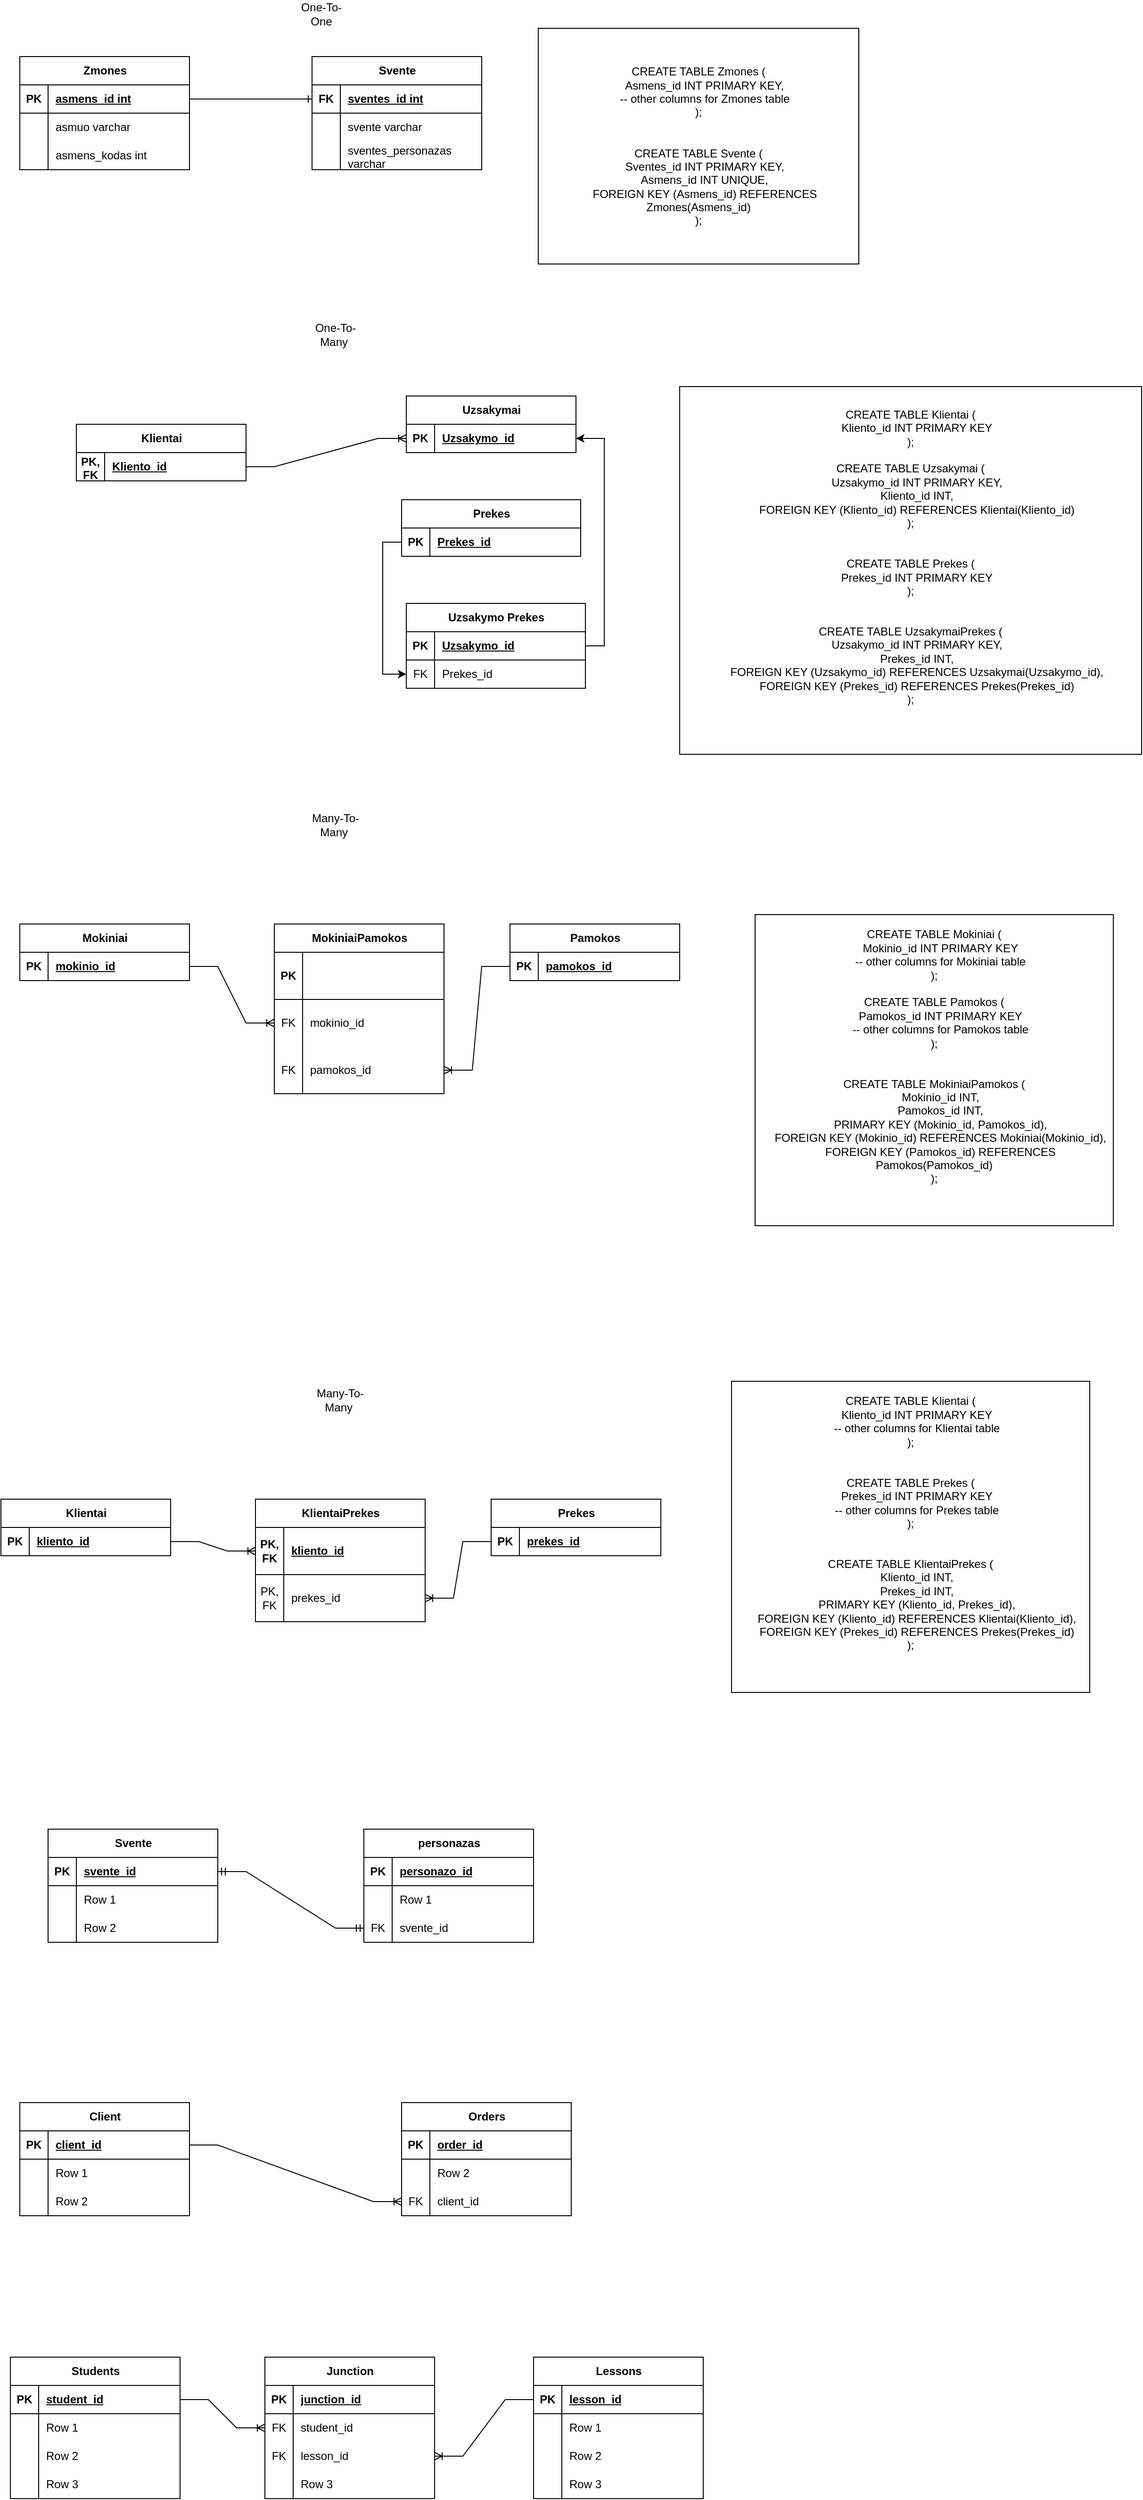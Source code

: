 <mxfile version="22.1.3" type="github">
  <diagram name="Page-1" id="-Vf2M1avFf3hdLdJzJY-">
    <mxGraphModel dx="1232" dy="1623" grid="1" gridSize="10" guides="1" tooltips="1" connect="1" arrows="1" fold="1" page="1" pageScale="1" pageWidth="850" pageHeight="1100" math="0" shadow="0">
      <root>
        <mxCell id="0" />
        <mxCell id="1" parent="0" />
        <mxCell id="eTSDElvYsjIc2xmjfSMN-1" value="Zmones" style="shape=table;startSize=30;container=1;collapsible=1;childLayout=tableLayout;fixedRows=1;rowLines=0;fontStyle=1;align=center;resizeLast=1;html=1;" parent="1" vertex="1">
          <mxGeometry x="60" y="-1020" width="180" height="120" as="geometry" />
        </mxCell>
        <mxCell id="eTSDElvYsjIc2xmjfSMN-2" value="" style="shape=tableRow;horizontal=0;startSize=0;swimlaneHead=0;swimlaneBody=0;fillColor=none;collapsible=0;dropTarget=0;points=[[0,0.5],[1,0.5]];portConstraint=eastwest;top=0;left=0;right=0;bottom=1;" parent="eTSDElvYsjIc2xmjfSMN-1" vertex="1">
          <mxGeometry y="30" width="180" height="30" as="geometry" />
        </mxCell>
        <mxCell id="eTSDElvYsjIc2xmjfSMN-3" value="PK" style="shape=partialRectangle;connectable=0;fillColor=none;top=0;left=0;bottom=0;right=0;fontStyle=1;overflow=hidden;whiteSpace=wrap;html=1;" parent="eTSDElvYsjIc2xmjfSMN-2" vertex="1">
          <mxGeometry width="30" height="30" as="geometry">
            <mxRectangle width="30" height="30" as="alternateBounds" />
          </mxGeometry>
        </mxCell>
        <mxCell id="eTSDElvYsjIc2xmjfSMN-4" value="asmens_id int" style="shape=partialRectangle;connectable=0;fillColor=none;top=0;left=0;bottom=0;right=0;align=left;spacingLeft=6;fontStyle=5;overflow=hidden;whiteSpace=wrap;html=1;" parent="eTSDElvYsjIc2xmjfSMN-2" vertex="1">
          <mxGeometry x="30" width="150" height="30" as="geometry">
            <mxRectangle width="150" height="30" as="alternateBounds" />
          </mxGeometry>
        </mxCell>
        <mxCell id="eTSDElvYsjIc2xmjfSMN-5" value="" style="shape=tableRow;horizontal=0;startSize=0;swimlaneHead=0;swimlaneBody=0;fillColor=none;collapsible=0;dropTarget=0;points=[[0,0.5],[1,0.5]];portConstraint=eastwest;top=0;left=0;right=0;bottom=0;" parent="eTSDElvYsjIc2xmjfSMN-1" vertex="1">
          <mxGeometry y="60" width="180" height="30" as="geometry" />
        </mxCell>
        <mxCell id="eTSDElvYsjIc2xmjfSMN-6" value="" style="shape=partialRectangle;connectable=0;fillColor=none;top=0;left=0;bottom=0;right=0;editable=1;overflow=hidden;whiteSpace=wrap;html=1;" parent="eTSDElvYsjIc2xmjfSMN-5" vertex="1">
          <mxGeometry width="30" height="30" as="geometry">
            <mxRectangle width="30" height="30" as="alternateBounds" />
          </mxGeometry>
        </mxCell>
        <mxCell id="eTSDElvYsjIc2xmjfSMN-7" value="asmuo varchar" style="shape=partialRectangle;connectable=0;fillColor=none;top=0;left=0;bottom=0;right=0;align=left;spacingLeft=6;overflow=hidden;whiteSpace=wrap;html=1;" parent="eTSDElvYsjIc2xmjfSMN-5" vertex="1">
          <mxGeometry x="30" width="150" height="30" as="geometry">
            <mxRectangle width="150" height="30" as="alternateBounds" />
          </mxGeometry>
        </mxCell>
        <mxCell id="eTSDElvYsjIc2xmjfSMN-8" value="" style="shape=tableRow;horizontal=0;startSize=0;swimlaneHead=0;swimlaneBody=0;fillColor=none;collapsible=0;dropTarget=0;points=[[0,0.5],[1,0.5]];portConstraint=eastwest;top=0;left=0;right=0;bottom=0;" parent="eTSDElvYsjIc2xmjfSMN-1" vertex="1">
          <mxGeometry y="90" width="180" height="30" as="geometry" />
        </mxCell>
        <mxCell id="eTSDElvYsjIc2xmjfSMN-9" value="" style="shape=partialRectangle;connectable=0;fillColor=none;top=0;left=0;bottom=0;right=0;editable=1;overflow=hidden;whiteSpace=wrap;html=1;" parent="eTSDElvYsjIc2xmjfSMN-8" vertex="1">
          <mxGeometry width="30" height="30" as="geometry">
            <mxRectangle width="30" height="30" as="alternateBounds" />
          </mxGeometry>
        </mxCell>
        <mxCell id="eTSDElvYsjIc2xmjfSMN-10" value="asmens_kodas int" style="shape=partialRectangle;connectable=0;fillColor=none;top=0;left=0;bottom=0;right=0;align=left;spacingLeft=6;overflow=hidden;whiteSpace=wrap;html=1;" parent="eTSDElvYsjIc2xmjfSMN-8" vertex="1">
          <mxGeometry x="30" width="150" height="30" as="geometry">
            <mxRectangle width="150" height="30" as="alternateBounds" />
          </mxGeometry>
        </mxCell>
        <mxCell id="eTSDElvYsjIc2xmjfSMN-11" value="Svente" style="shape=table;startSize=30;container=1;collapsible=1;childLayout=tableLayout;fixedRows=1;rowLines=0;fontStyle=1;align=center;resizeLast=1;html=1;" parent="1" vertex="1">
          <mxGeometry x="370" y="-1020" width="180" height="120" as="geometry" />
        </mxCell>
        <mxCell id="eTSDElvYsjIc2xmjfSMN-12" value="" style="shape=tableRow;horizontal=0;startSize=0;swimlaneHead=0;swimlaneBody=0;fillColor=none;collapsible=0;dropTarget=0;points=[[0,0.5],[1,0.5]];portConstraint=eastwest;top=0;left=0;right=0;bottom=1;" parent="eTSDElvYsjIc2xmjfSMN-11" vertex="1">
          <mxGeometry y="30" width="180" height="30" as="geometry" />
        </mxCell>
        <mxCell id="eTSDElvYsjIc2xmjfSMN-13" value="FK" style="shape=partialRectangle;connectable=0;fillColor=none;top=0;left=0;bottom=0;right=0;fontStyle=1;overflow=hidden;whiteSpace=wrap;html=1;" parent="eTSDElvYsjIc2xmjfSMN-12" vertex="1">
          <mxGeometry width="30" height="30" as="geometry">
            <mxRectangle width="30" height="30" as="alternateBounds" />
          </mxGeometry>
        </mxCell>
        <mxCell id="eTSDElvYsjIc2xmjfSMN-14" value="sventes_id int" style="shape=partialRectangle;connectable=0;fillColor=none;top=0;left=0;bottom=0;right=0;align=left;spacingLeft=6;fontStyle=5;overflow=hidden;whiteSpace=wrap;html=1;" parent="eTSDElvYsjIc2xmjfSMN-12" vertex="1">
          <mxGeometry x="30" width="150" height="30" as="geometry">
            <mxRectangle width="150" height="30" as="alternateBounds" />
          </mxGeometry>
        </mxCell>
        <mxCell id="eTSDElvYsjIc2xmjfSMN-15" value="" style="shape=tableRow;horizontal=0;startSize=0;swimlaneHead=0;swimlaneBody=0;fillColor=none;collapsible=0;dropTarget=0;points=[[0,0.5],[1,0.5]];portConstraint=eastwest;top=0;left=0;right=0;bottom=0;" parent="eTSDElvYsjIc2xmjfSMN-11" vertex="1">
          <mxGeometry y="60" width="180" height="30" as="geometry" />
        </mxCell>
        <mxCell id="eTSDElvYsjIc2xmjfSMN-16" value="" style="shape=partialRectangle;connectable=0;fillColor=none;top=0;left=0;bottom=0;right=0;editable=1;overflow=hidden;whiteSpace=wrap;html=1;" parent="eTSDElvYsjIc2xmjfSMN-15" vertex="1">
          <mxGeometry width="30" height="30" as="geometry">
            <mxRectangle width="30" height="30" as="alternateBounds" />
          </mxGeometry>
        </mxCell>
        <mxCell id="eTSDElvYsjIc2xmjfSMN-17" value="svente varchar" style="shape=partialRectangle;connectable=0;fillColor=none;top=0;left=0;bottom=0;right=0;align=left;spacingLeft=6;overflow=hidden;whiteSpace=wrap;html=1;" parent="eTSDElvYsjIc2xmjfSMN-15" vertex="1">
          <mxGeometry x="30" width="150" height="30" as="geometry">
            <mxRectangle width="150" height="30" as="alternateBounds" />
          </mxGeometry>
        </mxCell>
        <mxCell id="eTSDElvYsjIc2xmjfSMN-18" value="" style="shape=tableRow;horizontal=0;startSize=0;swimlaneHead=0;swimlaneBody=0;fillColor=none;collapsible=0;dropTarget=0;points=[[0,0.5],[1,0.5]];portConstraint=eastwest;top=0;left=0;right=0;bottom=0;" parent="eTSDElvYsjIc2xmjfSMN-11" vertex="1">
          <mxGeometry y="90" width="180" height="30" as="geometry" />
        </mxCell>
        <mxCell id="eTSDElvYsjIc2xmjfSMN-19" value="" style="shape=partialRectangle;connectable=0;fillColor=none;top=0;left=0;bottom=0;right=0;editable=1;overflow=hidden;whiteSpace=wrap;html=1;" parent="eTSDElvYsjIc2xmjfSMN-18" vertex="1">
          <mxGeometry width="30" height="30" as="geometry">
            <mxRectangle width="30" height="30" as="alternateBounds" />
          </mxGeometry>
        </mxCell>
        <mxCell id="eTSDElvYsjIc2xmjfSMN-20" value="sventes_personazas varchar" style="shape=partialRectangle;connectable=0;fillColor=none;top=0;left=0;bottom=0;right=0;align=left;spacingLeft=6;overflow=hidden;whiteSpace=wrap;html=1;" parent="eTSDElvYsjIc2xmjfSMN-18" vertex="1">
          <mxGeometry x="30" width="150" height="30" as="geometry">
            <mxRectangle width="150" height="30" as="alternateBounds" />
          </mxGeometry>
        </mxCell>
        <mxCell id="xUSNUr6XlXk5HBft7Dbz-1" value="" style="edgeStyle=entityRelationEdgeStyle;fontSize=12;html=1;endArrow=ERone;endFill=1;rounded=0;exitX=1;exitY=0.5;exitDx=0;exitDy=0;entryX=0;entryY=0.5;entryDx=0;entryDy=0;" parent="1" source="eTSDElvYsjIc2xmjfSMN-2" target="eTSDElvYsjIc2xmjfSMN-12" edge="1">
          <mxGeometry width="100" height="100" relative="1" as="geometry">
            <mxPoint x="360" y="160" as="sourcePoint" />
            <mxPoint x="460" y="60" as="targetPoint" />
          </mxGeometry>
        </mxCell>
        <mxCell id="xUSNUr6XlXk5HBft7Dbz-22" value="One-To-Many&amp;nbsp;&lt;br&gt;" style="text;strokeColor=none;align=center;fillColor=none;html=1;verticalAlign=middle;whiteSpace=wrap;rounded=0;" parent="1" vertex="1">
          <mxGeometry x="365" y="-740" width="60" height="30" as="geometry" />
        </mxCell>
        <mxCell id="xUSNUr6XlXk5HBft7Dbz-23" value="Uzsakymai" style="shape=table;startSize=30;container=1;collapsible=1;childLayout=tableLayout;fixedRows=1;rowLines=0;fontStyle=1;align=center;resizeLast=1;html=1;" parent="1" vertex="1">
          <mxGeometry x="470" y="-660" width="180" height="60" as="geometry" />
        </mxCell>
        <mxCell id="xUSNUr6XlXk5HBft7Dbz-24" value="" style="shape=tableRow;horizontal=0;startSize=0;swimlaneHead=0;swimlaneBody=0;fillColor=none;collapsible=0;dropTarget=0;points=[[0,0.5],[1,0.5]];portConstraint=eastwest;top=0;left=0;right=0;bottom=1;" parent="xUSNUr6XlXk5HBft7Dbz-23" vertex="1">
          <mxGeometry y="30" width="180" height="30" as="geometry" />
        </mxCell>
        <mxCell id="xUSNUr6XlXk5HBft7Dbz-25" value="PK" style="shape=partialRectangle;connectable=0;fillColor=none;top=0;left=0;bottom=0;right=0;fontStyle=1;overflow=hidden;whiteSpace=wrap;html=1;" parent="xUSNUr6XlXk5HBft7Dbz-24" vertex="1">
          <mxGeometry width="30" height="30" as="geometry">
            <mxRectangle width="30" height="30" as="alternateBounds" />
          </mxGeometry>
        </mxCell>
        <mxCell id="xUSNUr6XlXk5HBft7Dbz-26" value="Uzsakymo_id" style="shape=partialRectangle;connectable=0;fillColor=none;top=0;left=0;bottom=0;right=0;align=left;spacingLeft=6;fontStyle=5;overflow=hidden;whiteSpace=wrap;html=1;" parent="xUSNUr6XlXk5HBft7Dbz-24" vertex="1">
          <mxGeometry x="30" width="150" height="30" as="geometry">
            <mxRectangle width="150" height="30" as="alternateBounds" />
          </mxGeometry>
        </mxCell>
        <mxCell id="xUSNUr6XlXk5HBft7Dbz-33" value="Prekes" style="shape=table;startSize=30;container=1;collapsible=1;childLayout=tableLayout;fixedRows=1;rowLines=0;fontStyle=1;align=center;resizeLast=1;html=1;" parent="1" vertex="1">
          <mxGeometry x="465" y="-550" width="190" height="60" as="geometry" />
        </mxCell>
        <mxCell id="xUSNUr6XlXk5HBft7Dbz-34" value="" style="shape=tableRow;horizontal=0;startSize=0;swimlaneHead=0;swimlaneBody=0;fillColor=none;collapsible=0;dropTarget=0;points=[[0,0.5],[1,0.5]];portConstraint=eastwest;top=0;left=0;right=0;bottom=1;" parent="xUSNUr6XlXk5HBft7Dbz-33" vertex="1">
          <mxGeometry y="30" width="190" height="30" as="geometry" />
        </mxCell>
        <mxCell id="xUSNUr6XlXk5HBft7Dbz-35" value="PK" style="shape=partialRectangle;connectable=0;fillColor=none;top=0;left=0;bottom=0;right=0;fontStyle=1;overflow=hidden;whiteSpace=wrap;html=1;" parent="xUSNUr6XlXk5HBft7Dbz-34" vertex="1">
          <mxGeometry width="30" height="30" as="geometry">
            <mxRectangle width="30" height="30" as="alternateBounds" />
          </mxGeometry>
        </mxCell>
        <mxCell id="xUSNUr6XlXk5HBft7Dbz-36" value="Prekes_id" style="shape=partialRectangle;connectable=0;fillColor=none;top=0;left=0;bottom=0;right=0;align=left;spacingLeft=6;fontStyle=5;overflow=hidden;whiteSpace=wrap;html=1;" parent="xUSNUr6XlXk5HBft7Dbz-34" vertex="1">
          <mxGeometry x="30" width="160" height="30" as="geometry">
            <mxRectangle width="160" height="30" as="alternateBounds" />
          </mxGeometry>
        </mxCell>
        <mxCell id="xUSNUr6XlXk5HBft7Dbz-43" value="Uzsakymo Prekes" style="shape=table;startSize=30;container=1;collapsible=1;childLayout=tableLayout;fixedRows=1;rowLines=0;fontStyle=1;align=center;resizeLast=1;html=1;" parent="1" vertex="1">
          <mxGeometry x="470" y="-440" width="190" height="90" as="geometry" />
        </mxCell>
        <mxCell id="xUSNUr6XlXk5HBft7Dbz-44" value="" style="shape=tableRow;horizontal=0;startSize=0;swimlaneHead=0;swimlaneBody=0;fillColor=none;collapsible=0;dropTarget=0;points=[[0,0.5],[1,0.5]];portConstraint=eastwest;top=0;left=0;right=0;bottom=1;" parent="xUSNUr6XlXk5HBft7Dbz-43" vertex="1">
          <mxGeometry y="30" width="190" height="30" as="geometry" />
        </mxCell>
        <mxCell id="xUSNUr6XlXk5HBft7Dbz-45" value="PK" style="shape=partialRectangle;connectable=0;fillColor=none;top=0;left=0;bottom=0;right=0;fontStyle=1;overflow=hidden;whiteSpace=wrap;html=1;" parent="xUSNUr6XlXk5HBft7Dbz-44" vertex="1">
          <mxGeometry width="30" height="30" as="geometry">
            <mxRectangle width="30" height="30" as="alternateBounds" />
          </mxGeometry>
        </mxCell>
        <mxCell id="xUSNUr6XlXk5HBft7Dbz-46" value="Uzsakymo_id" style="shape=partialRectangle;connectable=0;fillColor=none;top=0;left=0;bottom=0;right=0;align=left;spacingLeft=6;fontStyle=5;overflow=hidden;whiteSpace=wrap;html=1;" parent="xUSNUr6XlXk5HBft7Dbz-44" vertex="1">
          <mxGeometry x="30" width="160" height="30" as="geometry">
            <mxRectangle width="160" height="30" as="alternateBounds" />
          </mxGeometry>
        </mxCell>
        <mxCell id="xUSNUr6XlXk5HBft7Dbz-47" value="" style="shape=tableRow;horizontal=0;startSize=0;swimlaneHead=0;swimlaneBody=0;fillColor=none;collapsible=0;dropTarget=0;points=[[0,0.5],[1,0.5]];portConstraint=eastwest;top=0;left=0;right=0;bottom=0;" parent="xUSNUr6XlXk5HBft7Dbz-43" vertex="1">
          <mxGeometry y="60" width="190" height="30" as="geometry" />
        </mxCell>
        <mxCell id="xUSNUr6XlXk5HBft7Dbz-48" value="FK&lt;br&gt;" style="shape=partialRectangle;connectable=0;fillColor=none;top=0;left=0;bottom=0;right=0;editable=1;overflow=hidden;whiteSpace=wrap;html=1;" parent="xUSNUr6XlXk5HBft7Dbz-47" vertex="1">
          <mxGeometry width="30" height="30" as="geometry">
            <mxRectangle width="30" height="30" as="alternateBounds" />
          </mxGeometry>
        </mxCell>
        <mxCell id="xUSNUr6XlXk5HBft7Dbz-49" value="Prekes_id" style="shape=partialRectangle;connectable=0;fillColor=none;top=0;left=0;bottom=0;right=0;align=left;spacingLeft=6;overflow=hidden;whiteSpace=wrap;html=1;" parent="xUSNUr6XlXk5HBft7Dbz-47" vertex="1">
          <mxGeometry x="30" width="160" height="30" as="geometry">
            <mxRectangle width="160" height="30" as="alternateBounds" />
          </mxGeometry>
        </mxCell>
        <mxCell id="xUSNUr6XlXk5HBft7Dbz-59" value="Klientai" style="shape=table;startSize=30;container=1;collapsible=1;childLayout=tableLayout;fixedRows=1;rowLines=0;fontStyle=1;align=center;resizeLast=1;html=1;" parent="1" vertex="1">
          <mxGeometry x="120" y="-630" width="180" height="60" as="geometry" />
        </mxCell>
        <mxCell id="xUSNUr6XlXk5HBft7Dbz-60" value="" style="shape=tableRow;horizontal=0;startSize=0;swimlaneHead=0;swimlaneBody=0;fillColor=none;collapsible=0;dropTarget=0;points=[[0,0.5],[1,0.5]];portConstraint=eastwest;top=0;left=0;right=0;bottom=1;" parent="xUSNUr6XlXk5HBft7Dbz-59" vertex="1">
          <mxGeometry y="30" width="180" height="30" as="geometry" />
        </mxCell>
        <mxCell id="xUSNUr6XlXk5HBft7Dbz-61" value="PK, FK" style="shape=partialRectangle;connectable=0;fillColor=none;top=0;left=0;bottom=0;right=0;fontStyle=1;overflow=hidden;whiteSpace=wrap;html=1;" parent="xUSNUr6XlXk5HBft7Dbz-60" vertex="1">
          <mxGeometry width="30" height="30" as="geometry">
            <mxRectangle width="30" height="30" as="alternateBounds" />
          </mxGeometry>
        </mxCell>
        <mxCell id="xUSNUr6XlXk5HBft7Dbz-62" value="Kliento_id" style="shape=partialRectangle;connectable=0;fillColor=none;top=0;left=0;bottom=0;right=0;align=left;spacingLeft=6;fontStyle=5;overflow=hidden;whiteSpace=wrap;html=1;" parent="xUSNUr6XlXk5HBft7Dbz-60" vertex="1">
          <mxGeometry x="30" width="150" height="30" as="geometry">
            <mxRectangle width="150" height="30" as="alternateBounds" />
          </mxGeometry>
        </mxCell>
        <mxCell id="xUSNUr6XlXk5HBft7Dbz-73" value="" style="edgeStyle=entityRelationEdgeStyle;fontSize=12;html=1;endArrow=ERoneToMany;rounded=0;exitX=1;exitY=0.5;exitDx=0;exitDy=0;entryX=0;entryY=0.5;entryDx=0;entryDy=0;" parent="1" source="xUSNUr6XlXk5HBft7Dbz-60" target="xUSNUr6XlXk5HBft7Dbz-24" edge="1">
          <mxGeometry width="100" height="100" relative="1" as="geometry">
            <mxPoint x="190" y="-320" as="sourcePoint" />
            <mxPoint x="290" y="-420" as="targetPoint" />
          </mxGeometry>
        </mxCell>
        <mxCell id="xUSNUr6XlXk5HBft7Dbz-76" style="edgeStyle=orthogonalEdgeStyle;rounded=0;orthogonalLoop=1;jettySize=auto;html=1;exitX=0;exitY=0.5;exitDx=0;exitDy=0;entryX=0;entryY=0.5;entryDx=0;entryDy=0;" parent="1" source="xUSNUr6XlXk5HBft7Dbz-34" target="xUSNUr6XlXk5HBft7Dbz-47" edge="1">
          <mxGeometry relative="1" as="geometry" />
        </mxCell>
        <mxCell id="xUSNUr6XlXk5HBft7Dbz-77" style="edgeStyle=orthogonalEdgeStyle;rounded=0;orthogonalLoop=1;jettySize=auto;html=1;exitX=1;exitY=0.5;exitDx=0;exitDy=0;entryX=1;entryY=0.5;entryDx=0;entryDy=0;" parent="1" source="xUSNUr6XlXk5HBft7Dbz-44" target="xUSNUr6XlXk5HBft7Dbz-24" edge="1">
          <mxGeometry relative="1" as="geometry" />
        </mxCell>
        <mxCell id="xUSNUr6XlXk5HBft7Dbz-78" value="One-To-One" style="text;strokeColor=none;align=center;fillColor=none;html=1;verticalAlign=middle;whiteSpace=wrap;rounded=0;" parent="1" vertex="1">
          <mxGeometry x="350" y="-1080" width="60" height="30" as="geometry" />
        </mxCell>
        <mxCell id="xUSNUr6XlXk5HBft7Dbz-79" value="Mokiniai" style="shape=table;startSize=30;container=1;collapsible=1;childLayout=tableLayout;fixedRows=1;rowLines=0;fontStyle=1;align=center;resizeLast=1;html=1;" parent="1" vertex="1">
          <mxGeometry x="60" y="-100" width="180" height="60" as="geometry" />
        </mxCell>
        <mxCell id="xUSNUr6XlXk5HBft7Dbz-80" value="" style="shape=tableRow;horizontal=0;startSize=0;swimlaneHead=0;swimlaneBody=0;fillColor=none;collapsible=0;dropTarget=0;points=[[0,0.5],[1,0.5]];portConstraint=eastwest;top=0;left=0;right=0;bottom=1;" parent="xUSNUr6XlXk5HBft7Dbz-79" vertex="1">
          <mxGeometry y="30" width="180" height="30" as="geometry" />
        </mxCell>
        <mxCell id="xUSNUr6XlXk5HBft7Dbz-81" value="PK" style="shape=partialRectangle;connectable=0;fillColor=none;top=0;left=0;bottom=0;right=0;fontStyle=1;overflow=hidden;whiteSpace=wrap;html=1;" parent="xUSNUr6XlXk5HBft7Dbz-80" vertex="1">
          <mxGeometry width="30" height="30" as="geometry">
            <mxRectangle width="30" height="30" as="alternateBounds" />
          </mxGeometry>
        </mxCell>
        <mxCell id="xUSNUr6XlXk5HBft7Dbz-82" value="mokinio_id" style="shape=partialRectangle;connectable=0;fillColor=none;top=0;left=0;bottom=0;right=0;align=left;spacingLeft=6;fontStyle=5;overflow=hidden;whiteSpace=wrap;html=1;" parent="xUSNUr6XlXk5HBft7Dbz-80" vertex="1">
          <mxGeometry x="30" width="150" height="30" as="geometry">
            <mxRectangle width="150" height="30" as="alternateBounds" />
          </mxGeometry>
        </mxCell>
        <mxCell id="xUSNUr6XlXk5HBft7Dbz-92" value="Pamokos" style="shape=table;startSize=30;container=1;collapsible=1;childLayout=tableLayout;fixedRows=1;rowLines=0;fontStyle=1;align=center;resizeLast=1;html=1;" parent="1" vertex="1">
          <mxGeometry x="580" y="-100" width="180" height="60" as="geometry" />
        </mxCell>
        <mxCell id="xUSNUr6XlXk5HBft7Dbz-93" value="" style="shape=tableRow;horizontal=0;startSize=0;swimlaneHead=0;swimlaneBody=0;fillColor=none;collapsible=0;dropTarget=0;points=[[0,0.5],[1,0.5]];portConstraint=eastwest;top=0;left=0;right=0;bottom=1;" parent="xUSNUr6XlXk5HBft7Dbz-92" vertex="1">
          <mxGeometry y="30" width="180" height="30" as="geometry" />
        </mxCell>
        <mxCell id="xUSNUr6XlXk5HBft7Dbz-94" value="PK" style="shape=partialRectangle;connectable=0;fillColor=none;top=0;left=0;bottom=0;right=0;fontStyle=1;overflow=hidden;whiteSpace=wrap;html=1;" parent="xUSNUr6XlXk5HBft7Dbz-93" vertex="1">
          <mxGeometry width="30" height="30" as="geometry">
            <mxRectangle width="30" height="30" as="alternateBounds" />
          </mxGeometry>
        </mxCell>
        <mxCell id="xUSNUr6XlXk5HBft7Dbz-95" value="pamokos_id" style="shape=partialRectangle;connectable=0;fillColor=none;top=0;left=0;bottom=0;right=0;align=left;spacingLeft=6;fontStyle=5;overflow=hidden;whiteSpace=wrap;html=1;" parent="xUSNUr6XlXk5HBft7Dbz-93" vertex="1">
          <mxGeometry x="30" width="150" height="30" as="geometry">
            <mxRectangle width="150" height="30" as="alternateBounds" />
          </mxGeometry>
        </mxCell>
        <mxCell id="xUSNUr6XlXk5HBft7Dbz-105" value="MokiniaiPamokos" style="shape=table;startSize=30;container=1;collapsible=1;childLayout=tableLayout;fixedRows=1;rowLines=0;fontStyle=1;align=center;resizeLast=1;html=1;" parent="1" vertex="1">
          <mxGeometry x="330" y="-100" width="180" height="180" as="geometry" />
        </mxCell>
        <mxCell id="xUSNUr6XlXk5HBft7Dbz-106" value="" style="shape=tableRow;horizontal=0;startSize=0;swimlaneHead=0;swimlaneBody=0;fillColor=none;collapsible=0;dropTarget=0;points=[[0,0.5],[1,0.5]];portConstraint=eastwest;top=0;left=0;right=0;bottom=1;" parent="xUSNUr6XlXk5HBft7Dbz-105" vertex="1">
          <mxGeometry y="30" width="180" height="50" as="geometry" />
        </mxCell>
        <mxCell id="xUSNUr6XlXk5HBft7Dbz-107" value="PK" style="shape=partialRectangle;connectable=0;fillColor=none;top=0;left=0;bottom=0;right=0;fontStyle=1;overflow=hidden;whiteSpace=wrap;html=1;" parent="xUSNUr6XlXk5HBft7Dbz-106" vertex="1">
          <mxGeometry width="30" height="50" as="geometry">
            <mxRectangle width="30" height="50" as="alternateBounds" />
          </mxGeometry>
        </mxCell>
        <mxCell id="xUSNUr6XlXk5HBft7Dbz-108" value="" style="shape=partialRectangle;connectable=0;fillColor=none;top=0;left=0;bottom=0;right=0;align=left;spacingLeft=6;fontStyle=5;overflow=hidden;whiteSpace=wrap;html=1;" parent="xUSNUr6XlXk5HBft7Dbz-106" vertex="1">
          <mxGeometry x="30" width="150" height="50" as="geometry">
            <mxRectangle width="150" height="50" as="alternateBounds" />
          </mxGeometry>
        </mxCell>
        <mxCell id="NiI3PP4zF5hKFGxqGtcx-1" value="" style="shape=tableRow;horizontal=0;startSize=0;swimlaneHead=0;swimlaneBody=0;fillColor=none;collapsible=0;dropTarget=0;points=[[0,0.5],[1,0.5]];portConstraint=eastwest;top=0;left=0;right=0;bottom=0;" vertex="1" parent="xUSNUr6XlXk5HBft7Dbz-105">
          <mxGeometry y="80" width="180" height="50" as="geometry" />
        </mxCell>
        <mxCell id="NiI3PP4zF5hKFGxqGtcx-2" value="FK" style="shape=partialRectangle;connectable=0;fillColor=none;top=0;left=0;bottom=0;right=0;editable=1;overflow=hidden;whiteSpace=wrap;html=1;" vertex="1" parent="NiI3PP4zF5hKFGxqGtcx-1">
          <mxGeometry width="30" height="50" as="geometry">
            <mxRectangle width="30" height="50" as="alternateBounds" />
          </mxGeometry>
        </mxCell>
        <mxCell id="NiI3PP4zF5hKFGxqGtcx-3" value="mokinio_id" style="shape=partialRectangle;connectable=0;fillColor=none;top=0;left=0;bottom=0;right=0;align=left;spacingLeft=6;overflow=hidden;whiteSpace=wrap;html=1;" vertex="1" parent="NiI3PP4zF5hKFGxqGtcx-1">
          <mxGeometry x="30" width="150" height="50" as="geometry">
            <mxRectangle width="150" height="50" as="alternateBounds" />
          </mxGeometry>
        </mxCell>
        <mxCell id="NiI3PP4zF5hKFGxqGtcx-4" value="" style="shape=tableRow;horizontal=0;startSize=0;swimlaneHead=0;swimlaneBody=0;fillColor=none;collapsible=0;dropTarget=0;points=[[0,0.5],[1,0.5]];portConstraint=eastwest;top=0;left=0;right=0;bottom=0;" vertex="1" parent="xUSNUr6XlXk5HBft7Dbz-105">
          <mxGeometry y="130" width="180" height="50" as="geometry" />
        </mxCell>
        <mxCell id="NiI3PP4zF5hKFGxqGtcx-5" value="FK" style="shape=partialRectangle;connectable=0;fillColor=none;top=0;left=0;bottom=0;right=0;editable=1;overflow=hidden;whiteSpace=wrap;html=1;" vertex="1" parent="NiI3PP4zF5hKFGxqGtcx-4">
          <mxGeometry width="30" height="50" as="geometry">
            <mxRectangle width="30" height="50" as="alternateBounds" />
          </mxGeometry>
        </mxCell>
        <mxCell id="NiI3PP4zF5hKFGxqGtcx-6" value="pamokos_id" style="shape=partialRectangle;connectable=0;fillColor=none;top=0;left=0;bottom=0;right=0;align=left;spacingLeft=6;overflow=hidden;whiteSpace=wrap;html=1;" vertex="1" parent="NiI3PP4zF5hKFGxqGtcx-4">
          <mxGeometry x="30" width="150" height="50" as="geometry">
            <mxRectangle width="150" height="50" as="alternateBounds" />
          </mxGeometry>
        </mxCell>
        <mxCell id="xUSNUr6XlXk5HBft7Dbz-127" value="" style="edgeStyle=entityRelationEdgeStyle;fontSize=12;html=1;endArrow=ERoneToMany;rounded=0;exitX=1;exitY=0.5;exitDx=0;exitDy=0;" parent="1" source="xUSNUr6XlXk5HBft7Dbz-80" target="NiI3PP4zF5hKFGxqGtcx-1" edge="1">
          <mxGeometry width="100" height="100" relative="1" as="geometry">
            <mxPoint x="370" y="160" as="sourcePoint" />
            <mxPoint x="470" y="60" as="targetPoint" />
          </mxGeometry>
        </mxCell>
        <mxCell id="xUSNUr6XlXk5HBft7Dbz-128" value="" style="edgeStyle=entityRelationEdgeStyle;fontSize=12;html=1;endArrow=ERoneToMany;rounded=0;exitX=0;exitY=0.5;exitDx=0;exitDy=0;entryX=1;entryY=0.5;entryDx=0;entryDy=0;" parent="1" source="xUSNUr6XlXk5HBft7Dbz-93" target="NiI3PP4zF5hKFGxqGtcx-4" edge="1">
          <mxGeometry width="100" height="100" relative="1" as="geometry">
            <mxPoint x="370" y="160" as="sourcePoint" />
            <mxPoint x="510.0" y="5" as="targetPoint" />
          </mxGeometry>
        </mxCell>
        <mxCell id="xUSNUr6XlXk5HBft7Dbz-130" value="Many-To-Many&amp;nbsp;" style="text;strokeColor=none;align=center;fillColor=none;html=1;verticalAlign=middle;whiteSpace=wrap;rounded=0;" parent="1" vertex="1">
          <mxGeometry x="365" y="-220" width="60" height="30" as="geometry" />
        </mxCell>
        <mxCell id="xUSNUr6XlXk5HBft7Dbz-131" value="Many-To-Many&amp;nbsp;" style="text;strokeColor=none;align=center;fillColor=none;html=1;verticalAlign=middle;whiteSpace=wrap;rounded=0;" parent="1" vertex="1">
          <mxGeometry x="370" y="390" width="60" height="30" as="geometry" />
        </mxCell>
        <mxCell id="xUSNUr6XlXk5HBft7Dbz-132" value="Klientai" style="shape=table;startSize=30;container=1;collapsible=1;childLayout=tableLayout;fixedRows=1;rowLines=0;fontStyle=1;align=center;resizeLast=1;html=1;" parent="1" vertex="1">
          <mxGeometry x="40" y="510" width="180" height="60" as="geometry" />
        </mxCell>
        <mxCell id="xUSNUr6XlXk5HBft7Dbz-133" value="" style="shape=tableRow;horizontal=0;startSize=0;swimlaneHead=0;swimlaneBody=0;fillColor=none;collapsible=0;dropTarget=0;points=[[0,0.5],[1,0.5]];portConstraint=eastwest;top=0;left=0;right=0;bottom=1;" parent="xUSNUr6XlXk5HBft7Dbz-132" vertex="1">
          <mxGeometry y="30" width="180" height="30" as="geometry" />
        </mxCell>
        <mxCell id="xUSNUr6XlXk5HBft7Dbz-134" value="PK" style="shape=partialRectangle;connectable=0;fillColor=none;top=0;left=0;bottom=0;right=0;fontStyle=1;overflow=hidden;whiteSpace=wrap;html=1;" parent="xUSNUr6XlXk5HBft7Dbz-133" vertex="1">
          <mxGeometry width="30" height="30" as="geometry">
            <mxRectangle width="30" height="30" as="alternateBounds" />
          </mxGeometry>
        </mxCell>
        <mxCell id="xUSNUr6XlXk5HBft7Dbz-135" value="kliento_id" style="shape=partialRectangle;connectable=0;fillColor=none;top=0;left=0;bottom=0;right=0;align=left;spacingLeft=6;fontStyle=5;overflow=hidden;whiteSpace=wrap;html=1;" parent="xUSNUr6XlXk5HBft7Dbz-133" vertex="1">
          <mxGeometry x="30" width="150" height="30" as="geometry">
            <mxRectangle width="150" height="30" as="alternateBounds" />
          </mxGeometry>
        </mxCell>
        <mxCell id="xUSNUr6XlXk5HBft7Dbz-136" value="Prekes" style="shape=table;startSize=30;container=1;collapsible=1;childLayout=tableLayout;fixedRows=1;rowLines=0;fontStyle=1;align=center;resizeLast=1;html=1;" parent="1" vertex="1">
          <mxGeometry x="560" y="510" width="180" height="60" as="geometry" />
        </mxCell>
        <mxCell id="xUSNUr6XlXk5HBft7Dbz-137" value="" style="shape=tableRow;horizontal=0;startSize=0;swimlaneHead=0;swimlaneBody=0;fillColor=none;collapsible=0;dropTarget=0;points=[[0,0.5],[1,0.5]];portConstraint=eastwest;top=0;left=0;right=0;bottom=1;" parent="xUSNUr6XlXk5HBft7Dbz-136" vertex="1">
          <mxGeometry y="30" width="180" height="30" as="geometry" />
        </mxCell>
        <mxCell id="xUSNUr6XlXk5HBft7Dbz-138" value="PK" style="shape=partialRectangle;connectable=0;fillColor=none;top=0;left=0;bottom=0;right=0;fontStyle=1;overflow=hidden;whiteSpace=wrap;html=1;" parent="xUSNUr6XlXk5HBft7Dbz-137" vertex="1">
          <mxGeometry width="30" height="30" as="geometry">
            <mxRectangle width="30" height="30" as="alternateBounds" />
          </mxGeometry>
        </mxCell>
        <mxCell id="xUSNUr6XlXk5HBft7Dbz-139" value="prekes_id" style="shape=partialRectangle;connectable=0;fillColor=none;top=0;left=0;bottom=0;right=0;align=left;spacingLeft=6;fontStyle=5;overflow=hidden;whiteSpace=wrap;html=1;" parent="xUSNUr6XlXk5HBft7Dbz-137" vertex="1">
          <mxGeometry x="30" width="150" height="30" as="geometry">
            <mxRectangle width="150" height="30" as="alternateBounds" />
          </mxGeometry>
        </mxCell>
        <mxCell id="xUSNUr6XlXk5HBft7Dbz-140" value="KlientaiPrekes" style="shape=table;startSize=30;container=1;collapsible=1;childLayout=tableLayout;fixedRows=1;rowLines=0;fontStyle=1;align=center;resizeLast=1;html=1;" parent="1" vertex="1">
          <mxGeometry x="310" y="510" width="180" height="130" as="geometry" />
        </mxCell>
        <mxCell id="xUSNUr6XlXk5HBft7Dbz-141" value="" style="shape=tableRow;horizontal=0;startSize=0;swimlaneHead=0;swimlaneBody=0;fillColor=none;collapsible=0;dropTarget=0;points=[[0,0.5],[1,0.5]];portConstraint=eastwest;top=0;left=0;right=0;bottom=1;" parent="xUSNUr6XlXk5HBft7Dbz-140" vertex="1">
          <mxGeometry y="30" width="180" height="50" as="geometry" />
        </mxCell>
        <mxCell id="xUSNUr6XlXk5HBft7Dbz-142" value="PK, FK" style="shape=partialRectangle;connectable=0;fillColor=none;top=0;left=0;bottom=0;right=0;fontStyle=1;overflow=hidden;whiteSpace=wrap;html=1;" parent="xUSNUr6XlXk5HBft7Dbz-141" vertex="1">
          <mxGeometry width="30" height="50" as="geometry">
            <mxRectangle width="30" height="50" as="alternateBounds" />
          </mxGeometry>
        </mxCell>
        <mxCell id="xUSNUr6XlXk5HBft7Dbz-143" value="kliento_id" style="shape=partialRectangle;connectable=0;fillColor=none;top=0;left=0;bottom=0;right=0;align=left;spacingLeft=6;fontStyle=5;overflow=hidden;whiteSpace=wrap;html=1;" parent="xUSNUr6XlXk5HBft7Dbz-141" vertex="1">
          <mxGeometry x="30" width="150" height="50" as="geometry">
            <mxRectangle width="150" height="50" as="alternateBounds" />
          </mxGeometry>
        </mxCell>
        <mxCell id="xUSNUr6XlXk5HBft7Dbz-144" value="" style="shape=tableRow;horizontal=0;startSize=0;swimlaneHead=0;swimlaneBody=0;fillColor=none;collapsible=0;dropTarget=0;points=[[0,0.5],[1,0.5]];portConstraint=eastwest;top=0;left=0;right=0;bottom=0;" parent="xUSNUr6XlXk5HBft7Dbz-140" vertex="1">
          <mxGeometry y="80" width="180" height="50" as="geometry" />
        </mxCell>
        <mxCell id="xUSNUr6XlXk5HBft7Dbz-145" value="PK, FK" style="shape=partialRectangle;connectable=0;fillColor=none;top=0;left=0;bottom=0;right=0;editable=1;overflow=hidden;whiteSpace=wrap;html=1;" parent="xUSNUr6XlXk5HBft7Dbz-144" vertex="1">
          <mxGeometry width="30" height="50" as="geometry">
            <mxRectangle width="30" height="50" as="alternateBounds" />
          </mxGeometry>
        </mxCell>
        <mxCell id="xUSNUr6XlXk5HBft7Dbz-146" value="prekes_id" style="shape=partialRectangle;connectable=0;fillColor=none;top=0;left=0;bottom=0;right=0;align=left;spacingLeft=6;overflow=hidden;whiteSpace=wrap;html=1;" parent="xUSNUr6XlXk5HBft7Dbz-144" vertex="1">
          <mxGeometry x="30" width="150" height="50" as="geometry">
            <mxRectangle width="150" height="50" as="alternateBounds" />
          </mxGeometry>
        </mxCell>
        <mxCell id="xUSNUr6XlXk5HBft7Dbz-147" value="" style="edgeStyle=entityRelationEdgeStyle;fontSize=12;html=1;endArrow=ERoneToMany;rounded=0;exitX=1;exitY=0.5;exitDx=0;exitDy=0;entryX=0;entryY=0.5;entryDx=0;entryDy=0;" parent="1" source="xUSNUr6XlXk5HBft7Dbz-133" target="xUSNUr6XlXk5HBft7Dbz-141" edge="1">
          <mxGeometry width="100" height="100" relative="1" as="geometry">
            <mxPoint x="350" y="770" as="sourcePoint" />
            <mxPoint x="450" y="670" as="targetPoint" />
          </mxGeometry>
        </mxCell>
        <mxCell id="xUSNUr6XlXk5HBft7Dbz-148" value="" style="edgeStyle=entityRelationEdgeStyle;fontSize=12;html=1;endArrow=ERoneToMany;rounded=0;exitX=0;exitY=0.5;exitDx=0;exitDy=0;entryX=1;entryY=0.5;entryDx=0;entryDy=0;" parent="1" source="xUSNUr6XlXk5HBft7Dbz-137" target="xUSNUr6XlXk5HBft7Dbz-144" edge="1">
          <mxGeometry width="100" height="100" relative="1" as="geometry">
            <mxPoint x="350" y="770" as="sourcePoint" />
            <mxPoint x="450" y="670" as="targetPoint" />
          </mxGeometry>
        </mxCell>
        <mxCell id="xUSNUr6XlXk5HBft7Dbz-149" value="&lt;div&gt;&lt;br&gt;&lt;/div&gt;&lt;div&gt;CREATE TABLE Zmones (&lt;/div&gt;&lt;div&gt;&amp;nbsp; &amp;nbsp; Asmens_id INT PRIMARY KEY,&lt;/div&gt;&lt;div&gt;&amp;nbsp; &amp;nbsp; -- other columns for Zmones table&lt;/div&gt;&lt;div&gt;);&lt;/div&gt;&lt;div&gt;&lt;br&gt;&lt;/div&gt;&lt;div&gt;&lt;br&gt;&lt;/div&gt;&lt;div&gt;CREATE TABLE Svente (&lt;/div&gt;&lt;div&gt;&amp;nbsp; &amp;nbsp; Sventes_id INT PRIMARY KEY,&lt;/div&gt;&lt;div&gt;&amp;nbsp; &amp;nbsp; Asmens_id INT UNIQUE,&lt;/div&gt;&lt;div&gt;&amp;nbsp; &amp;nbsp; FOREIGN KEY (Asmens_id) REFERENCES Zmones(Asmens_id)&lt;/div&gt;&lt;div&gt;);&lt;/div&gt;&lt;div&gt;&lt;br&gt;&lt;/div&gt;" style="whiteSpace=wrap;html=1;" parent="1" vertex="1">
          <mxGeometry x="610" y="-1050" width="340" height="250" as="geometry" />
        </mxCell>
        <mxCell id="xUSNUr6XlXk5HBft7Dbz-150" value="&lt;div&gt;&lt;div&gt;&lt;span style=&quot;background-color: initial;&quot;&gt;CREATE TABLE Klientai (&lt;/span&gt;&lt;br&gt;&lt;/div&gt;&lt;div&gt;&amp;nbsp; &amp;nbsp; Kliento_id INT PRIMARY KEY&lt;/div&gt;&lt;div&gt;);&lt;/div&gt;&lt;div&gt;&lt;br&gt;&lt;/div&gt;&lt;div&gt;&lt;span style=&quot;background-color: initial;&quot;&gt;CREATE TABLE Uzsakymai (&lt;/span&gt;&lt;br&gt;&lt;/div&gt;&lt;div&gt;&amp;nbsp; &amp;nbsp; Uzsakymo_id INT PRIMARY KEY,&lt;/div&gt;&lt;div&gt;&amp;nbsp; &amp;nbsp; Kliento_id INT,&lt;/div&gt;&lt;div&gt;&amp;nbsp; &amp;nbsp; FOREIGN KEY (Kliento_id) REFERENCES Klientai(Kliento_id)&lt;/div&gt;&lt;div&gt;);&lt;/div&gt;&lt;div&gt;&lt;br&gt;&lt;/div&gt;&lt;div&gt;&lt;br&gt;&lt;/div&gt;&lt;div&gt;CREATE TABLE Prekes (&lt;/div&gt;&lt;div&gt;&amp;nbsp; &amp;nbsp; Prekes_id INT PRIMARY KEY&lt;/div&gt;&lt;div&gt;);&lt;/div&gt;&lt;div&gt;&lt;br&gt;&lt;/div&gt;&lt;div&gt;&lt;br&gt;&lt;/div&gt;&lt;div&gt;CREATE TABLE UzsakymaiPrekes (&lt;/div&gt;&lt;div&gt;&amp;nbsp; &amp;nbsp; Uzsakymo_id INT PRIMARY KEY,&lt;/div&gt;&lt;div&gt;&amp;nbsp; &amp;nbsp; Prekes_id INT,&lt;/div&gt;&lt;div&gt;&amp;nbsp; &amp;nbsp; FOREIGN KEY (Uzsakymo_id) REFERENCES Uzsakymai(Uzsakymo_id),&lt;/div&gt;&lt;div&gt;&amp;nbsp; &amp;nbsp; FOREIGN KEY (Prekes_id) REFERENCES Prekes(Prekes_id)&lt;/div&gt;&lt;div&gt;);&lt;/div&gt;&lt;/div&gt;&lt;div&gt;&lt;br&gt;&lt;/div&gt;&lt;div&gt;&lt;br&gt;&lt;/div&gt;" style="whiteSpace=wrap;html=1;" parent="1" vertex="1">
          <mxGeometry x="760" y="-670" width="490" height="390" as="geometry" />
        </mxCell>
        <mxCell id="xUSNUr6XlXk5HBft7Dbz-152" value="&lt;div&gt;&lt;div&gt;&lt;br&gt;&lt;/div&gt;&lt;div&gt;CREATE TABLE Mokiniai (&lt;/div&gt;&lt;div&gt;&amp;nbsp; &amp;nbsp; Mokinio_id INT PRIMARY KEY&lt;/div&gt;&lt;div&gt;&amp;nbsp; &amp;nbsp; -- other columns for Mokiniai table&lt;/div&gt;&lt;div&gt;);&lt;/div&gt;&lt;div&gt;&lt;br&gt;&lt;/div&gt;&lt;div&gt;CREATE TABLE Pamokos (&lt;/div&gt;&lt;div&gt;&amp;nbsp; &amp;nbsp; Pamokos_id INT PRIMARY KEY&lt;/div&gt;&lt;div&gt;&amp;nbsp; &amp;nbsp; -- other columns for Pamokos table&lt;/div&gt;&lt;div&gt;);&lt;/div&gt;&lt;div&gt;&lt;br&gt;&lt;/div&gt;&lt;div&gt;&lt;br&gt;&lt;/div&gt;&lt;div&gt;CREATE TABLE MokiniaiPamokos (&lt;/div&gt;&lt;div&gt;&amp;nbsp; &amp;nbsp; Mokinio_id INT,&lt;/div&gt;&lt;div&gt;&amp;nbsp; &amp;nbsp; Pamokos_id INT,&lt;/div&gt;&lt;div&gt;&amp;nbsp; &amp;nbsp; PRIMARY KEY (Mokinio_id, Pamokos_id),&lt;/div&gt;&lt;div&gt;&amp;nbsp; &amp;nbsp; FOREIGN KEY (Mokinio_id) REFERENCES Mokiniai(Mokinio_id),&lt;/div&gt;&lt;div&gt;&amp;nbsp; &amp;nbsp; FOREIGN KEY (Pamokos_id) REFERENCES Pamokos(Pamokos_id)&lt;/div&gt;&lt;div&gt;);&lt;/div&gt;&lt;/div&gt;&lt;div&gt;&lt;br&gt;&lt;/div&gt;&lt;div&gt;&lt;br&gt;&lt;/div&gt;&lt;div&gt;&lt;br&gt;&lt;/div&gt;" style="whiteSpace=wrap;html=1;" parent="1" vertex="1">
          <mxGeometry x="840" y="-110" width="380" height="330" as="geometry" />
        </mxCell>
        <mxCell id="xUSNUr6XlXk5HBft7Dbz-153" value="&lt;div&gt;&lt;div&gt;&lt;br&gt;&lt;/div&gt;&lt;div&gt;&lt;div&gt;&lt;br&gt;&lt;/div&gt;&lt;div&gt;CREATE TABLE Klientai (&lt;/div&gt;&lt;div&gt;&amp;nbsp; &amp;nbsp; Kliento_id INT PRIMARY KEY&lt;/div&gt;&lt;div&gt;&amp;nbsp; &amp;nbsp; -- other columns for Klientai table&lt;/div&gt;&lt;div&gt;);&lt;/div&gt;&lt;div&gt;&lt;br&gt;&lt;/div&gt;&lt;div&gt;&lt;br&gt;&lt;/div&gt;&lt;div&gt;CREATE TABLE Prekes (&lt;/div&gt;&lt;div&gt;&amp;nbsp; &amp;nbsp; Prekes_id INT PRIMARY KEY&lt;/div&gt;&lt;div&gt;&amp;nbsp; &amp;nbsp; -- other columns for Prekes table&lt;/div&gt;&lt;div&gt;);&lt;/div&gt;&lt;div&gt;&lt;br&gt;&lt;/div&gt;&lt;div&gt;&lt;br&gt;&lt;/div&gt;&lt;div&gt;CREATE TABLE KlientaiPrekes (&lt;/div&gt;&lt;div&gt;&amp;nbsp; &amp;nbsp; Kliento_id INT,&lt;/div&gt;&lt;div&gt;&amp;nbsp; &amp;nbsp; Prekes_id INT,&lt;/div&gt;&lt;div&gt;&amp;nbsp; &amp;nbsp; PRIMARY KEY (Kliento_id, Prekes_id),&lt;/div&gt;&lt;div&gt;&amp;nbsp; &amp;nbsp; FOREIGN KEY (Kliento_id) REFERENCES Klientai(Kliento_id),&lt;/div&gt;&lt;div&gt;&amp;nbsp; &amp;nbsp; FOREIGN KEY (Prekes_id) REFERENCES Prekes(Prekes_id)&lt;/div&gt;&lt;div&gt;);&lt;/div&gt;&lt;/div&gt;&lt;/div&gt;&lt;div&gt;&lt;br&gt;&lt;/div&gt;&lt;div&gt;&lt;br&gt;&lt;/div&gt;&lt;div&gt;&lt;br&gt;&lt;/div&gt;&lt;div&gt;&lt;br&gt;&lt;/div&gt;" style="whiteSpace=wrap;html=1;" parent="1" vertex="1">
          <mxGeometry x="815" y="385" width="380" height="330" as="geometry" />
        </mxCell>
        <mxCell id="NiI3PP4zF5hKFGxqGtcx-8" value="Svente" style="shape=table;startSize=30;container=1;collapsible=1;childLayout=tableLayout;fixedRows=1;rowLines=0;fontStyle=1;align=center;resizeLast=1;html=1;" vertex="1" parent="1">
          <mxGeometry x="90" y="860" width="180" height="120" as="geometry" />
        </mxCell>
        <mxCell id="NiI3PP4zF5hKFGxqGtcx-9" value="" style="shape=tableRow;horizontal=0;startSize=0;swimlaneHead=0;swimlaneBody=0;fillColor=none;collapsible=0;dropTarget=0;points=[[0,0.5],[1,0.5]];portConstraint=eastwest;top=0;left=0;right=0;bottom=1;" vertex="1" parent="NiI3PP4zF5hKFGxqGtcx-8">
          <mxGeometry y="30" width="180" height="30" as="geometry" />
        </mxCell>
        <mxCell id="NiI3PP4zF5hKFGxqGtcx-10" value="PK" style="shape=partialRectangle;connectable=0;fillColor=none;top=0;left=0;bottom=0;right=0;fontStyle=1;overflow=hidden;whiteSpace=wrap;html=1;" vertex="1" parent="NiI3PP4zF5hKFGxqGtcx-9">
          <mxGeometry width="30" height="30" as="geometry">
            <mxRectangle width="30" height="30" as="alternateBounds" />
          </mxGeometry>
        </mxCell>
        <mxCell id="NiI3PP4zF5hKFGxqGtcx-11" value="svente_id" style="shape=partialRectangle;connectable=0;fillColor=none;top=0;left=0;bottom=0;right=0;align=left;spacingLeft=6;fontStyle=5;overflow=hidden;whiteSpace=wrap;html=1;" vertex="1" parent="NiI3PP4zF5hKFGxqGtcx-9">
          <mxGeometry x="30" width="150" height="30" as="geometry">
            <mxRectangle width="150" height="30" as="alternateBounds" />
          </mxGeometry>
        </mxCell>
        <mxCell id="NiI3PP4zF5hKFGxqGtcx-12" value="" style="shape=tableRow;horizontal=0;startSize=0;swimlaneHead=0;swimlaneBody=0;fillColor=none;collapsible=0;dropTarget=0;points=[[0,0.5],[1,0.5]];portConstraint=eastwest;top=0;left=0;right=0;bottom=0;" vertex="1" parent="NiI3PP4zF5hKFGxqGtcx-8">
          <mxGeometry y="60" width="180" height="30" as="geometry" />
        </mxCell>
        <mxCell id="NiI3PP4zF5hKFGxqGtcx-13" value="" style="shape=partialRectangle;connectable=0;fillColor=none;top=0;left=0;bottom=0;right=0;editable=1;overflow=hidden;whiteSpace=wrap;html=1;" vertex="1" parent="NiI3PP4zF5hKFGxqGtcx-12">
          <mxGeometry width="30" height="30" as="geometry">
            <mxRectangle width="30" height="30" as="alternateBounds" />
          </mxGeometry>
        </mxCell>
        <mxCell id="NiI3PP4zF5hKFGxqGtcx-14" value="Row 1" style="shape=partialRectangle;connectable=0;fillColor=none;top=0;left=0;bottom=0;right=0;align=left;spacingLeft=6;overflow=hidden;whiteSpace=wrap;html=1;" vertex="1" parent="NiI3PP4zF5hKFGxqGtcx-12">
          <mxGeometry x="30" width="150" height="30" as="geometry">
            <mxRectangle width="150" height="30" as="alternateBounds" />
          </mxGeometry>
        </mxCell>
        <mxCell id="NiI3PP4zF5hKFGxqGtcx-15" value="" style="shape=tableRow;horizontal=0;startSize=0;swimlaneHead=0;swimlaneBody=0;fillColor=none;collapsible=0;dropTarget=0;points=[[0,0.5],[1,0.5]];portConstraint=eastwest;top=0;left=0;right=0;bottom=0;" vertex="1" parent="NiI3PP4zF5hKFGxqGtcx-8">
          <mxGeometry y="90" width="180" height="30" as="geometry" />
        </mxCell>
        <mxCell id="NiI3PP4zF5hKFGxqGtcx-16" value="" style="shape=partialRectangle;connectable=0;fillColor=none;top=0;left=0;bottom=0;right=0;editable=1;overflow=hidden;whiteSpace=wrap;html=1;" vertex="1" parent="NiI3PP4zF5hKFGxqGtcx-15">
          <mxGeometry width="30" height="30" as="geometry">
            <mxRectangle width="30" height="30" as="alternateBounds" />
          </mxGeometry>
        </mxCell>
        <mxCell id="NiI3PP4zF5hKFGxqGtcx-17" value="Row 2" style="shape=partialRectangle;connectable=0;fillColor=none;top=0;left=0;bottom=0;right=0;align=left;spacingLeft=6;overflow=hidden;whiteSpace=wrap;html=1;" vertex="1" parent="NiI3PP4zF5hKFGxqGtcx-15">
          <mxGeometry x="30" width="150" height="30" as="geometry">
            <mxRectangle width="150" height="30" as="alternateBounds" />
          </mxGeometry>
        </mxCell>
        <mxCell id="NiI3PP4zF5hKFGxqGtcx-21" value="personazas" style="shape=table;startSize=30;container=1;collapsible=1;childLayout=tableLayout;fixedRows=1;rowLines=0;fontStyle=1;align=center;resizeLast=1;html=1;" vertex="1" parent="1">
          <mxGeometry x="425" y="860" width="180" height="120" as="geometry" />
        </mxCell>
        <mxCell id="NiI3PP4zF5hKFGxqGtcx-22" value="" style="shape=tableRow;horizontal=0;startSize=0;swimlaneHead=0;swimlaneBody=0;fillColor=none;collapsible=0;dropTarget=0;points=[[0,0.5],[1,0.5]];portConstraint=eastwest;top=0;left=0;right=0;bottom=1;" vertex="1" parent="NiI3PP4zF5hKFGxqGtcx-21">
          <mxGeometry y="30" width="180" height="30" as="geometry" />
        </mxCell>
        <mxCell id="NiI3PP4zF5hKFGxqGtcx-23" value="PK" style="shape=partialRectangle;connectable=0;fillColor=none;top=0;left=0;bottom=0;right=0;fontStyle=1;overflow=hidden;whiteSpace=wrap;html=1;" vertex="1" parent="NiI3PP4zF5hKFGxqGtcx-22">
          <mxGeometry width="30" height="30" as="geometry">
            <mxRectangle width="30" height="30" as="alternateBounds" />
          </mxGeometry>
        </mxCell>
        <mxCell id="NiI3PP4zF5hKFGxqGtcx-24" value="personazo_id" style="shape=partialRectangle;connectable=0;fillColor=none;top=0;left=0;bottom=0;right=0;align=left;spacingLeft=6;fontStyle=5;overflow=hidden;whiteSpace=wrap;html=1;" vertex="1" parent="NiI3PP4zF5hKFGxqGtcx-22">
          <mxGeometry x="30" width="150" height="30" as="geometry">
            <mxRectangle width="150" height="30" as="alternateBounds" />
          </mxGeometry>
        </mxCell>
        <mxCell id="NiI3PP4zF5hKFGxqGtcx-25" value="" style="shape=tableRow;horizontal=0;startSize=0;swimlaneHead=0;swimlaneBody=0;fillColor=none;collapsible=0;dropTarget=0;points=[[0,0.5],[1,0.5]];portConstraint=eastwest;top=0;left=0;right=0;bottom=0;" vertex="1" parent="NiI3PP4zF5hKFGxqGtcx-21">
          <mxGeometry y="60" width="180" height="30" as="geometry" />
        </mxCell>
        <mxCell id="NiI3PP4zF5hKFGxqGtcx-26" value="" style="shape=partialRectangle;connectable=0;fillColor=none;top=0;left=0;bottom=0;right=0;editable=1;overflow=hidden;whiteSpace=wrap;html=1;" vertex="1" parent="NiI3PP4zF5hKFGxqGtcx-25">
          <mxGeometry width="30" height="30" as="geometry">
            <mxRectangle width="30" height="30" as="alternateBounds" />
          </mxGeometry>
        </mxCell>
        <mxCell id="NiI3PP4zF5hKFGxqGtcx-27" value="Row 1" style="shape=partialRectangle;connectable=0;fillColor=none;top=0;left=0;bottom=0;right=0;align=left;spacingLeft=6;overflow=hidden;whiteSpace=wrap;html=1;" vertex="1" parent="NiI3PP4zF5hKFGxqGtcx-25">
          <mxGeometry x="30" width="150" height="30" as="geometry">
            <mxRectangle width="150" height="30" as="alternateBounds" />
          </mxGeometry>
        </mxCell>
        <mxCell id="NiI3PP4zF5hKFGxqGtcx-34" value="" style="shape=tableRow;horizontal=0;startSize=0;swimlaneHead=0;swimlaneBody=0;fillColor=none;collapsible=0;dropTarget=0;points=[[0,0.5],[1,0.5]];portConstraint=eastwest;top=0;left=0;right=0;bottom=0;" vertex="1" parent="NiI3PP4zF5hKFGxqGtcx-21">
          <mxGeometry y="90" width="180" height="30" as="geometry" />
        </mxCell>
        <mxCell id="NiI3PP4zF5hKFGxqGtcx-35" value="FK" style="shape=partialRectangle;connectable=0;fillColor=none;top=0;left=0;bottom=0;right=0;editable=1;overflow=hidden;whiteSpace=wrap;html=1;" vertex="1" parent="NiI3PP4zF5hKFGxqGtcx-34">
          <mxGeometry width="30" height="30" as="geometry">
            <mxRectangle width="30" height="30" as="alternateBounds" />
          </mxGeometry>
        </mxCell>
        <mxCell id="NiI3PP4zF5hKFGxqGtcx-36" value="svente_id" style="shape=partialRectangle;connectable=0;fillColor=none;top=0;left=0;bottom=0;right=0;align=left;spacingLeft=6;overflow=hidden;whiteSpace=wrap;html=1;" vertex="1" parent="NiI3PP4zF5hKFGxqGtcx-34">
          <mxGeometry x="30" width="150" height="30" as="geometry">
            <mxRectangle width="150" height="30" as="alternateBounds" />
          </mxGeometry>
        </mxCell>
        <mxCell id="NiI3PP4zF5hKFGxqGtcx-38" value="" style="edgeStyle=entityRelationEdgeStyle;fontSize=12;html=1;endArrow=ERmandOne;startArrow=ERmandOne;rounded=0;exitX=1;exitY=0.5;exitDx=0;exitDy=0;entryX=0;entryY=0.5;entryDx=0;entryDy=0;" edge="1" parent="1" source="NiI3PP4zF5hKFGxqGtcx-9" target="NiI3PP4zF5hKFGxqGtcx-34">
          <mxGeometry width="100" height="100" relative="1" as="geometry">
            <mxPoint x="460" y="880" as="sourcePoint" />
            <mxPoint x="560" y="780" as="targetPoint" />
          </mxGeometry>
        </mxCell>
        <mxCell id="NiI3PP4zF5hKFGxqGtcx-39" value="Client" style="shape=table;startSize=30;container=1;collapsible=1;childLayout=tableLayout;fixedRows=1;rowLines=0;fontStyle=1;align=center;resizeLast=1;html=1;" vertex="1" parent="1">
          <mxGeometry x="60" y="1150" width="180" height="120" as="geometry" />
        </mxCell>
        <mxCell id="NiI3PP4zF5hKFGxqGtcx-40" value="" style="shape=tableRow;horizontal=0;startSize=0;swimlaneHead=0;swimlaneBody=0;fillColor=none;collapsible=0;dropTarget=0;points=[[0,0.5],[1,0.5]];portConstraint=eastwest;top=0;left=0;right=0;bottom=1;" vertex="1" parent="NiI3PP4zF5hKFGxqGtcx-39">
          <mxGeometry y="30" width="180" height="30" as="geometry" />
        </mxCell>
        <mxCell id="NiI3PP4zF5hKFGxqGtcx-41" value="PK" style="shape=partialRectangle;connectable=0;fillColor=none;top=0;left=0;bottom=0;right=0;fontStyle=1;overflow=hidden;whiteSpace=wrap;html=1;" vertex="1" parent="NiI3PP4zF5hKFGxqGtcx-40">
          <mxGeometry width="30" height="30" as="geometry">
            <mxRectangle width="30" height="30" as="alternateBounds" />
          </mxGeometry>
        </mxCell>
        <mxCell id="NiI3PP4zF5hKFGxqGtcx-42" value="client_id" style="shape=partialRectangle;connectable=0;fillColor=none;top=0;left=0;bottom=0;right=0;align=left;spacingLeft=6;fontStyle=5;overflow=hidden;whiteSpace=wrap;html=1;" vertex="1" parent="NiI3PP4zF5hKFGxqGtcx-40">
          <mxGeometry x="30" width="150" height="30" as="geometry">
            <mxRectangle width="150" height="30" as="alternateBounds" />
          </mxGeometry>
        </mxCell>
        <mxCell id="NiI3PP4zF5hKFGxqGtcx-43" value="" style="shape=tableRow;horizontal=0;startSize=0;swimlaneHead=0;swimlaneBody=0;fillColor=none;collapsible=0;dropTarget=0;points=[[0,0.5],[1,0.5]];portConstraint=eastwest;top=0;left=0;right=0;bottom=0;" vertex="1" parent="NiI3PP4zF5hKFGxqGtcx-39">
          <mxGeometry y="60" width="180" height="30" as="geometry" />
        </mxCell>
        <mxCell id="NiI3PP4zF5hKFGxqGtcx-44" value="" style="shape=partialRectangle;connectable=0;fillColor=none;top=0;left=0;bottom=0;right=0;editable=1;overflow=hidden;whiteSpace=wrap;html=1;" vertex="1" parent="NiI3PP4zF5hKFGxqGtcx-43">
          <mxGeometry width="30" height="30" as="geometry">
            <mxRectangle width="30" height="30" as="alternateBounds" />
          </mxGeometry>
        </mxCell>
        <mxCell id="NiI3PP4zF5hKFGxqGtcx-45" value="Row 1" style="shape=partialRectangle;connectable=0;fillColor=none;top=0;left=0;bottom=0;right=0;align=left;spacingLeft=6;overflow=hidden;whiteSpace=wrap;html=1;" vertex="1" parent="NiI3PP4zF5hKFGxqGtcx-43">
          <mxGeometry x="30" width="150" height="30" as="geometry">
            <mxRectangle width="150" height="30" as="alternateBounds" />
          </mxGeometry>
        </mxCell>
        <mxCell id="NiI3PP4zF5hKFGxqGtcx-46" value="" style="shape=tableRow;horizontal=0;startSize=0;swimlaneHead=0;swimlaneBody=0;fillColor=none;collapsible=0;dropTarget=0;points=[[0,0.5],[1,0.5]];portConstraint=eastwest;top=0;left=0;right=0;bottom=0;" vertex="1" parent="NiI3PP4zF5hKFGxqGtcx-39">
          <mxGeometry y="90" width="180" height="30" as="geometry" />
        </mxCell>
        <mxCell id="NiI3PP4zF5hKFGxqGtcx-47" value="" style="shape=partialRectangle;connectable=0;fillColor=none;top=0;left=0;bottom=0;right=0;editable=1;overflow=hidden;whiteSpace=wrap;html=1;" vertex="1" parent="NiI3PP4zF5hKFGxqGtcx-46">
          <mxGeometry width="30" height="30" as="geometry">
            <mxRectangle width="30" height="30" as="alternateBounds" />
          </mxGeometry>
        </mxCell>
        <mxCell id="NiI3PP4zF5hKFGxqGtcx-48" value="Row 2" style="shape=partialRectangle;connectable=0;fillColor=none;top=0;left=0;bottom=0;right=0;align=left;spacingLeft=6;overflow=hidden;whiteSpace=wrap;html=1;" vertex="1" parent="NiI3PP4zF5hKFGxqGtcx-46">
          <mxGeometry x="30" width="150" height="30" as="geometry">
            <mxRectangle width="150" height="30" as="alternateBounds" />
          </mxGeometry>
        </mxCell>
        <mxCell id="NiI3PP4zF5hKFGxqGtcx-52" value="Orders" style="shape=table;startSize=30;container=1;collapsible=1;childLayout=tableLayout;fixedRows=1;rowLines=0;fontStyle=1;align=center;resizeLast=1;html=1;" vertex="1" parent="1">
          <mxGeometry x="465" y="1150" width="180" height="120" as="geometry" />
        </mxCell>
        <mxCell id="NiI3PP4zF5hKFGxqGtcx-53" value="" style="shape=tableRow;horizontal=0;startSize=0;swimlaneHead=0;swimlaneBody=0;fillColor=none;collapsible=0;dropTarget=0;points=[[0,0.5],[1,0.5]];portConstraint=eastwest;top=0;left=0;right=0;bottom=1;" vertex="1" parent="NiI3PP4zF5hKFGxqGtcx-52">
          <mxGeometry y="30" width="180" height="30" as="geometry" />
        </mxCell>
        <mxCell id="NiI3PP4zF5hKFGxqGtcx-54" value="PK" style="shape=partialRectangle;connectable=0;fillColor=none;top=0;left=0;bottom=0;right=0;fontStyle=1;overflow=hidden;whiteSpace=wrap;html=1;" vertex="1" parent="NiI3PP4zF5hKFGxqGtcx-53">
          <mxGeometry width="30" height="30" as="geometry">
            <mxRectangle width="30" height="30" as="alternateBounds" />
          </mxGeometry>
        </mxCell>
        <mxCell id="NiI3PP4zF5hKFGxqGtcx-55" value="order_id" style="shape=partialRectangle;connectable=0;fillColor=none;top=0;left=0;bottom=0;right=0;align=left;spacingLeft=6;fontStyle=5;overflow=hidden;whiteSpace=wrap;html=1;" vertex="1" parent="NiI3PP4zF5hKFGxqGtcx-53">
          <mxGeometry x="30" width="150" height="30" as="geometry">
            <mxRectangle width="150" height="30" as="alternateBounds" />
          </mxGeometry>
        </mxCell>
        <mxCell id="NiI3PP4zF5hKFGxqGtcx-59" value="" style="shape=tableRow;horizontal=0;startSize=0;swimlaneHead=0;swimlaneBody=0;fillColor=none;collapsible=0;dropTarget=0;points=[[0,0.5],[1,0.5]];portConstraint=eastwest;top=0;left=0;right=0;bottom=0;" vertex="1" parent="NiI3PP4zF5hKFGxqGtcx-52">
          <mxGeometry y="60" width="180" height="30" as="geometry" />
        </mxCell>
        <mxCell id="NiI3PP4zF5hKFGxqGtcx-60" value="" style="shape=partialRectangle;connectable=0;fillColor=none;top=0;left=0;bottom=0;right=0;editable=1;overflow=hidden;whiteSpace=wrap;html=1;" vertex="1" parent="NiI3PP4zF5hKFGxqGtcx-59">
          <mxGeometry width="30" height="30" as="geometry">
            <mxRectangle width="30" height="30" as="alternateBounds" />
          </mxGeometry>
        </mxCell>
        <mxCell id="NiI3PP4zF5hKFGxqGtcx-61" value="Row 2" style="shape=partialRectangle;connectable=0;fillColor=none;top=0;left=0;bottom=0;right=0;align=left;spacingLeft=6;overflow=hidden;whiteSpace=wrap;html=1;" vertex="1" parent="NiI3PP4zF5hKFGxqGtcx-59">
          <mxGeometry x="30" width="150" height="30" as="geometry">
            <mxRectangle width="150" height="30" as="alternateBounds" />
          </mxGeometry>
        </mxCell>
        <mxCell id="NiI3PP4zF5hKFGxqGtcx-62" value="" style="shape=tableRow;horizontal=0;startSize=0;swimlaneHead=0;swimlaneBody=0;fillColor=none;collapsible=0;dropTarget=0;points=[[0,0.5],[1,0.5]];portConstraint=eastwest;top=0;left=0;right=0;bottom=0;" vertex="1" parent="NiI3PP4zF5hKFGxqGtcx-52">
          <mxGeometry y="90" width="180" height="30" as="geometry" />
        </mxCell>
        <mxCell id="NiI3PP4zF5hKFGxqGtcx-63" value="FK" style="shape=partialRectangle;connectable=0;fillColor=none;top=0;left=0;bottom=0;right=0;editable=1;overflow=hidden;whiteSpace=wrap;html=1;" vertex="1" parent="NiI3PP4zF5hKFGxqGtcx-62">
          <mxGeometry width="30" height="30" as="geometry">
            <mxRectangle width="30" height="30" as="alternateBounds" />
          </mxGeometry>
        </mxCell>
        <mxCell id="NiI3PP4zF5hKFGxqGtcx-64" value="client_id" style="shape=partialRectangle;connectable=0;fillColor=none;top=0;left=0;bottom=0;right=0;align=left;spacingLeft=6;overflow=hidden;whiteSpace=wrap;html=1;" vertex="1" parent="NiI3PP4zF5hKFGxqGtcx-62">
          <mxGeometry x="30" width="150" height="30" as="geometry">
            <mxRectangle width="150" height="30" as="alternateBounds" />
          </mxGeometry>
        </mxCell>
        <mxCell id="NiI3PP4zF5hKFGxqGtcx-65" value="" style="edgeStyle=entityRelationEdgeStyle;fontSize=12;html=1;endArrow=ERoneToMany;rounded=0;exitX=1;exitY=0.5;exitDx=0;exitDy=0;entryX=0;entryY=0.5;entryDx=0;entryDy=0;" edge="1" parent="1" source="NiI3PP4zF5hKFGxqGtcx-40" target="NiI3PP4zF5hKFGxqGtcx-62">
          <mxGeometry width="100" height="100" relative="1" as="geometry">
            <mxPoint x="460" y="1300" as="sourcePoint" />
            <mxPoint x="560" y="1200" as="targetPoint" />
          </mxGeometry>
        </mxCell>
        <mxCell id="NiI3PP4zF5hKFGxqGtcx-66" value="Students" style="shape=table;startSize=30;container=1;collapsible=1;childLayout=tableLayout;fixedRows=1;rowLines=0;fontStyle=1;align=center;resizeLast=1;html=1;" vertex="1" parent="1">
          <mxGeometry x="50" y="1420" width="180" height="150" as="geometry" />
        </mxCell>
        <mxCell id="NiI3PP4zF5hKFGxqGtcx-67" value="" style="shape=tableRow;horizontal=0;startSize=0;swimlaneHead=0;swimlaneBody=0;fillColor=none;collapsible=0;dropTarget=0;points=[[0,0.5],[1,0.5]];portConstraint=eastwest;top=0;left=0;right=0;bottom=1;" vertex="1" parent="NiI3PP4zF5hKFGxqGtcx-66">
          <mxGeometry y="30" width="180" height="30" as="geometry" />
        </mxCell>
        <mxCell id="NiI3PP4zF5hKFGxqGtcx-68" value="PK" style="shape=partialRectangle;connectable=0;fillColor=none;top=0;left=0;bottom=0;right=0;fontStyle=1;overflow=hidden;whiteSpace=wrap;html=1;" vertex="1" parent="NiI3PP4zF5hKFGxqGtcx-67">
          <mxGeometry width="30" height="30" as="geometry">
            <mxRectangle width="30" height="30" as="alternateBounds" />
          </mxGeometry>
        </mxCell>
        <mxCell id="NiI3PP4zF5hKFGxqGtcx-69" value="student_id" style="shape=partialRectangle;connectable=0;fillColor=none;top=0;left=0;bottom=0;right=0;align=left;spacingLeft=6;fontStyle=5;overflow=hidden;whiteSpace=wrap;html=1;" vertex="1" parent="NiI3PP4zF5hKFGxqGtcx-67">
          <mxGeometry x="30" width="150" height="30" as="geometry">
            <mxRectangle width="150" height="30" as="alternateBounds" />
          </mxGeometry>
        </mxCell>
        <mxCell id="NiI3PP4zF5hKFGxqGtcx-70" value="" style="shape=tableRow;horizontal=0;startSize=0;swimlaneHead=0;swimlaneBody=0;fillColor=none;collapsible=0;dropTarget=0;points=[[0,0.5],[1,0.5]];portConstraint=eastwest;top=0;left=0;right=0;bottom=0;" vertex="1" parent="NiI3PP4zF5hKFGxqGtcx-66">
          <mxGeometry y="60" width="180" height="30" as="geometry" />
        </mxCell>
        <mxCell id="NiI3PP4zF5hKFGxqGtcx-71" value="" style="shape=partialRectangle;connectable=0;fillColor=none;top=0;left=0;bottom=0;right=0;editable=1;overflow=hidden;whiteSpace=wrap;html=1;" vertex="1" parent="NiI3PP4zF5hKFGxqGtcx-70">
          <mxGeometry width="30" height="30" as="geometry">
            <mxRectangle width="30" height="30" as="alternateBounds" />
          </mxGeometry>
        </mxCell>
        <mxCell id="NiI3PP4zF5hKFGxqGtcx-72" value="Row 1" style="shape=partialRectangle;connectable=0;fillColor=none;top=0;left=0;bottom=0;right=0;align=left;spacingLeft=6;overflow=hidden;whiteSpace=wrap;html=1;" vertex="1" parent="NiI3PP4zF5hKFGxqGtcx-70">
          <mxGeometry x="30" width="150" height="30" as="geometry">
            <mxRectangle width="150" height="30" as="alternateBounds" />
          </mxGeometry>
        </mxCell>
        <mxCell id="NiI3PP4zF5hKFGxqGtcx-73" value="" style="shape=tableRow;horizontal=0;startSize=0;swimlaneHead=0;swimlaneBody=0;fillColor=none;collapsible=0;dropTarget=0;points=[[0,0.5],[1,0.5]];portConstraint=eastwest;top=0;left=0;right=0;bottom=0;" vertex="1" parent="NiI3PP4zF5hKFGxqGtcx-66">
          <mxGeometry y="90" width="180" height="30" as="geometry" />
        </mxCell>
        <mxCell id="NiI3PP4zF5hKFGxqGtcx-74" value="" style="shape=partialRectangle;connectable=0;fillColor=none;top=0;left=0;bottom=0;right=0;editable=1;overflow=hidden;whiteSpace=wrap;html=1;" vertex="1" parent="NiI3PP4zF5hKFGxqGtcx-73">
          <mxGeometry width="30" height="30" as="geometry">
            <mxRectangle width="30" height="30" as="alternateBounds" />
          </mxGeometry>
        </mxCell>
        <mxCell id="NiI3PP4zF5hKFGxqGtcx-75" value="Row 2" style="shape=partialRectangle;connectable=0;fillColor=none;top=0;left=0;bottom=0;right=0;align=left;spacingLeft=6;overflow=hidden;whiteSpace=wrap;html=1;" vertex="1" parent="NiI3PP4zF5hKFGxqGtcx-73">
          <mxGeometry x="30" width="150" height="30" as="geometry">
            <mxRectangle width="150" height="30" as="alternateBounds" />
          </mxGeometry>
        </mxCell>
        <mxCell id="NiI3PP4zF5hKFGxqGtcx-76" value="" style="shape=tableRow;horizontal=0;startSize=0;swimlaneHead=0;swimlaneBody=0;fillColor=none;collapsible=0;dropTarget=0;points=[[0,0.5],[1,0.5]];portConstraint=eastwest;top=0;left=0;right=0;bottom=0;" vertex="1" parent="NiI3PP4zF5hKFGxqGtcx-66">
          <mxGeometry y="120" width="180" height="30" as="geometry" />
        </mxCell>
        <mxCell id="NiI3PP4zF5hKFGxqGtcx-77" value="" style="shape=partialRectangle;connectable=0;fillColor=none;top=0;left=0;bottom=0;right=0;editable=1;overflow=hidden;whiteSpace=wrap;html=1;" vertex="1" parent="NiI3PP4zF5hKFGxqGtcx-76">
          <mxGeometry width="30" height="30" as="geometry">
            <mxRectangle width="30" height="30" as="alternateBounds" />
          </mxGeometry>
        </mxCell>
        <mxCell id="NiI3PP4zF5hKFGxqGtcx-78" value="Row 3" style="shape=partialRectangle;connectable=0;fillColor=none;top=0;left=0;bottom=0;right=0;align=left;spacingLeft=6;overflow=hidden;whiteSpace=wrap;html=1;" vertex="1" parent="NiI3PP4zF5hKFGxqGtcx-76">
          <mxGeometry x="30" width="150" height="30" as="geometry">
            <mxRectangle width="150" height="30" as="alternateBounds" />
          </mxGeometry>
        </mxCell>
        <mxCell id="NiI3PP4zF5hKFGxqGtcx-79" value="Lessons" style="shape=table;startSize=30;container=1;collapsible=1;childLayout=tableLayout;fixedRows=1;rowLines=0;fontStyle=1;align=center;resizeLast=1;html=1;" vertex="1" parent="1">
          <mxGeometry x="605" y="1420" width="180" height="150" as="geometry" />
        </mxCell>
        <mxCell id="NiI3PP4zF5hKFGxqGtcx-80" value="" style="shape=tableRow;horizontal=0;startSize=0;swimlaneHead=0;swimlaneBody=0;fillColor=none;collapsible=0;dropTarget=0;points=[[0,0.5],[1,0.5]];portConstraint=eastwest;top=0;left=0;right=0;bottom=1;" vertex="1" parent="NiI3PP4zF5hKFGxqGtcx-79">
          <mxGeometry y="30" width="180" height="30" as="geometry" />
        </mxCell>
        <mxCell id="NiI3PP4zF5hKFGxqGtcx-81" value="PK" style="shape=partialRectangle;connectable=0;fillColor=none;top=0;left=0;bottom=0;right=0;fontStyle=1;overflow=hidden;whiteSpace=wrap;html=1;" vertex="1" parent="NiI3PP4zF5hKFGxqGtcx-80">
          <mxGeometry width="30" height="30" as="geometry">
            <mxRectangle width="30" height="30" as="alternateBounds" />
          </mxGeometry>
        </mxCell>
        <mxCell id="NiI3PP4zF5hKFGxqGtcx-82" value="lesson_id" style="shape=partialRectangle;connectable=0;fillColor=none;top=0;left=0;bottom=0;right=0;align=left;spacingLeft=6;fontStyle=5;overflow=hidden;whiteSpace=wrap;html=1;" vertex="1" parent="NiI3PP4zF5hKFGxqGtcx-80">
          <mxGeometry x="30" width="150" height="30" as="geometry">
            <mxRectangle width="150" height="30" as="alternateBounds" />
          </mxGeometry>
        </mxCell>
        <mxCell id="NiI3PP4zF5hKFGxqGtcx-83" value="" style="shape=tableRow;horizontal=0;startSize=0;swimlaneHead=0;swimlaneBody=0;fillColor=none;collapsible=0;dropTarget=0;points=[[0,0.5],[1,0.5]];portConstraint=eastwest;top=0;left=0;right=0;bottom=0;" vertex="1" parent="NiI3PP4zF5hKFGxqGtcx-79">
          <mxGeometry y="60" width="180" height="30" as="geometry" />
        </mxCell>
        <mxCell id="NiI3PP4zF5hKFGxqGtcx-84" value="" style="shape=partialRectangle;connectable=0;fillColor=none;top=0;left=0;bottom=0;right=0;editable=1;overflow=hidden;whiteSpace=wrap;html=1;" vertex="1" parent="NiI3PP4zF5hKFGxqGtcx-83">
          <mxGeometry width="30" height="30" as="geometry">
            <mxRectangle width="30" height="30" as="alternateBounds" />
          </mxGeometry>
        </mxCell>
        <mxCell id="NiI3PP4zF5hKFGxqGtcx-85" value="Row 1" style="shape=partialRectangle;connectable=0;fillColor=none;top=0;left=0;bottom=0;right=0;align=left;spacingLeft=6;overflow=hidden;whiteSpace=wrap;html=1;" vertex="1" parent="NiI3PP4zF5hKFGxqGtcx-83">
          <mxGeometry x="30" width="150" height="30" as="geometry">
            <mxRectangle width="150" height="30" as="alternateBounds" />
          </mxGeometry>
        </mxCell>
        <mxCell id="NiI3PP4zF5hKFGxqGtcx-86" value="" style="shape=tableRow;horizontal=0;startSize=0;swimlaneHead=0;swimlaneBody=0;fillColor=none;collapsible=0;dropTarget=0;points=[[0,0.5],[1,0.5]];portConstraint=eastwest;top=0;left=0;right=0;bottom=0;" vertex="1" parent="NiI3PP4zF5hKFGxqGtcx-79">
          <mxGeometry y="90" width="180" height="30" as="geometry" />
        </mxCell>
        <mxCell id="NiI3PP4zF5hKFGxqGtcx-87" value="" style="shape=partialRectangle;connectable=0;fillColor=none;top=0;left=0;bottom=0;right=0;editable=1;overflow=hidden;whiteSpace=wrap;html=1;" vertex="1" parent="NiI3PP4zF5hKFGxqGtcx-86">
          <mxGeometry width="30" height="30" as="geometry">
            <mxRectangle width="30" height="30" as="alternateBounds" />
          </mxGeometry>
        </mxCell>
        <mxCell id="NiI3PP4zF5hKFGxqGtcx-88" value="Row 2" style="shape=partialRectangle;connectable=0;fillColor=none;top=0;left=0;bottom=0;right=0;align=left;spacingLeft=6;overflow=hidden;whiteSpace=wrap;html=1;" vertex="1" parent="NiI3PP4zF5hKFGxqGtcx-86">
          <mxGeometry x="30" width="150" height="30" as="geometry">
            <mxRectangle width="150" height="30" as="alternateBounds" />
          </mxGeometry>
        </mxCell>
        <mxCell id="NiI3PP4zF5hKFGxqGtcx-89" value="" style="shape=tableRow;horizontal=0;startSize=0;swimlaneHead=0;swimlaneBody=0;fillColor=none;collapsible=0;dropTarget=0;points=[[0,0.5],[1,0.5]];portConstraint=eastwest;top=0;left=0;right=0;bottom=0;" vertex="1" parent="NiI3PP4zF5hKFGxqGtcx-79">
          <mxGeometry y="120" width="180" height="30" as="geometry" />
        </mxCell>
        <mxCell id="NiI3PP4zF5hKFGxqGtcx-90" value="" style="shape=partialRectangle;connectable=0;fillColor=none;top=0;left=0;bottom=0;right=0;editable=1;overflow=hidden;whiteSpace=wrap;html=1;" vertex="1" parent="NiI3PP4zF5hKFGxqGtcx-89">
          <mxGeometry width="30" height="30" as="geometry">
            <mxRectangle width="30" height="30" as="alternateBounds" />
          </mxGeometry>
        </mxCell>
        <mxCell id="NiI3PP4zF5hKFGxqGtcx-91" value="Row 3" style="shape=partialRectangle;connectable=0;fillColor=none;top=0;left=0;bottom=0;right=0;align=left;spacingLeft=6;overflow=hidden;whiteSpace=wrap;html=1;" vertex="1" parent="NiI3PP4zF5hKFGxqGtcx-89">
          <mxGeometry x="30" width="150" height="30" as="geometry">
            <mxRectangle width="150" height="30" as="alternateBounds" />
          </mxGeometry>
        </mxCell>
        <mxCell id="NiI3PP4zF5hKFGxqGtcx-92" value="Junction" style="shape=table;startSize=30;container=1;collapsible=1;childLayout=tableLayout;fixedRows=1;rowLines=0;fontStyle=1;align=center;resizeLast=1;html=1;" vertex="1" parent="1">
          <mxGeometry x="320" y="1420" width="180" height="150" as="geometry" />
        </mxCell>
        <mxCell id="NiI3PP4zF5hKFGxqGtcx-93" value="" style="shape=tableRow;horizontal=0;startSize=0;swimlaneHead=0;swimlaneBody=0;fillColor=none;collapsible=0;dropTarget=0;points=[[0,0.5],[1,0.5]];portConstraint=eastwest;top=0;left=0;right=0;bottom=1;" vertex="1" parent="NiI3PP4zF5hKFGxqGtcx-92">
          <mxGeometry y="30" width="180" height="30" as="geometry" />
        </mxCell>
        <mxCell id="NiI3PP4zF5hKFGxqGtcx-94" value="PK" style="shape=partialRectangle;connectable=0;fillColor=none;top=0;left=0;bottom=0;right=0;fontStyle=1;overflow=hidden;whiteSpace=wrap;html=1;" vertex="1" parent="NiI3PP4zF5hKFGxqGtcx-93">
          <mxGeometry width="30" height="30" as="geometry">
            <mxRectangle width="30" height="30" as="alternateBounds" />
          </mxGeometry>
        </mxCell>
        <mxCell id="NiI3PP4zF5hKFGxqGtcx-95" value="junction_id" style="shape=partialRectangle;connectable=0;fillColor=none;top=0;left=0;bottom=0;right=0;align=left;spacingLeft=6;fontStyle=5;overflow=hidden;whiteSpace=wrap;html=1;" vertex="1" parent="NiI3PP4zF5hKFGxqGtcx-93">
          <mxGeometry x="30" width="150" height="30" as="geometry">
            <mxRectangle width="150" height="30" as="alternateBounds" />
          </mxGeometry>
        </mxCell>
        <mxCell id="NiI3PP4zF5hKFGxqGtcx-96" value="" style="shape=tableRow;horizontal=0;startSize=0;swimlaneHead=0;swimlaneBody=0;fillColor=none;collapsible=0;dropTarget=0;points=[[0,0.5],[1,0.5]];portConstraint=eastwest;top=0;left=0;right=0;bottom=0;" vertex="1" parent="NiI3PP4zF5hKFGxqGtcx-92">
          <mxGeometry y="60" width="180" height="30" as="geometry" />
        </mxCell>
        <mxCell id="NiI3PP4zF5hKFGxqGtcx-97" value="FK" style="shape=partialRectangle;connectable=0;fillColor=none;top=0;left=0;bottom=0;right=0;editable=1;overflow=hidden;whiteSpace=wrap;html=1;" vertex="1" parent="NiI3PP4zF5hKFGxqGtcx-96">
          <mxGeometry width="30" height="30" as="geometry">
            <mxRectangle width="30" height="30" as="alternateBounds" />
          </mxGeometry>
        </mxCell>
        <mxCell id="NiI3PP4zF5hKFGxqGtcx-98" value="student_id" style="shape=partialRectangle;connectable=0;fillColor=none;top=0;left=0;bottom=0;right=0;align=left;spacingLeft=6;overflow=hidden;whiteSpace=wrap;html=1;" vertex="1" parent="NiI3PP4zF5hKFGxqGtcx-96">
          <mxGeometry x="30" width="150" height="30" as="geometry">
            <mxRectangle width="150" height="30" as="alternateBounds" />
          </mxGeometry>
        </mxCell>
        <mxCell id="NiI3PP4zF5hKFGxqGtcx-99" value="" style="shape=tableRow;horizontal=0;startSize=0;swimlaneHead=0;swimlaneBody=0;fillColor=none;collapsible=0;dropTarget=0;points=[[0,0.5],[1,0.5]];portConstraint=eastwest;top=0;left=0;right=0;bottom=0;" vertex="1" parent="NiI3PP4zF5hKFGxqGtcx-92">
          <mxGeometry y="90" width="180" height="30" as="geometry" />
        </mxCell>
        <mxCell id="NiI3PP4zF5hKFGxqGtcx-100" value="FK" style="shape=partialRectangle;connectable=0;fillColor=none;top=0;left=0;bottom=0;right=0;editable=1;overflow=hidden;whiteSpace=wrap;html=1;" vertex="1" parent="NiI3PP4zF5hKFGxqGtcx-99">
          <mxGeometry width="30" height="30" as="geometry">
            <mxRectangle width="30" height="30" as="alternateBounds" />
          </mxGeometry>
        </mxCell>
        <mxCell id="NiI3PP4zF5hKFGxqGtcx-101" value="lesson_id" style="shape=partialRectangle;connectable=0;fillColor=none;top=0;left=0;bottom=0;right=0;align=left;spacingLeft=6;overflow=hidden;whiteSpace=wrap;html=1;" vertex="1" parent="NiI3PP4zF5hKFGxqGtcx-99">
          <mxGeometry x="30" width="150" height="30" as="geometry">
            <mxRectangle width="150" height="30" as="alternateBounds" />
          </mxGeometry>
        </mxCell>
        <mxCell id="NiI3PP4zF5hKFGxqGtcx-102" value="" style="shape=tableRow;horizontal=0;startSize=0;swimlaneHead=0;swimlaneBody=0;fillColor=none;collapsible=0;dropTarget=0;points=[[0,0.5],[1,0.5]];portConstraint=eastwest;top=0;left=0;right=0;bottom=0;" vertex="1" parent="NiI3PP4zF5hKFGxqGtcx-92">
          <mxGeometry y="120" width="180" height="30" as="geometry" />
        </mxCell>
        <mxCell id="NiI3PP4zF5hKFGxqGtcx-103" value="" style="shape=partialRectangle;connectable=0;fillColor=none;top=0;left=0;bottom=0;right=0;editable=1;overflow=hidden;whiteSpace=wrap;html=1;" vertex="1" parent="NiI3PP4zF5hKFGxqGtcx-102">
          <mxGeometry width="30" height="30" as="geometry">
            <mxRectangle width="30" height="30" as="alternateBounds" />
          </mxGeometry>
        </mxCell>
        <mxCell id="NiI3PP4zF5hKFGxqGtcx-104" value="Row 3" style="shape=partialRectangle;connectable=0;fillColor=none;top=0;left=0;bottom=0;right=0;align=left;spacingLeft=6;overflow=hidden;whiteSpace=wrap;html=1;" vertex="1" parent="NiI3PP4zF5hKFGxqGtcx-102">
          <mxGeometry x="30" width="150" height="30" as="geometry">
            <mxRectangle width="150" height="30" as="alternateBounds" />
          </mxGeometry>
        </mxCell>
        <mxCell id="NiI3PP4zF5hKFGxqGtcx-105" value="" style="edgeStyle=entityRelationEdgeStyle;fontSize=12;html=1;endArrow=ERoneToMany;rounded=0;exitX=0;exitY=0.5;exitDx=0;exitDy=0;entryX=1;entryY=0.5;entryDx=0;entryDy=0;" edge="1" parent="1" source="NiI3PP4zF5hKFGxqGtcx-80" target="NiI3PP4zF5hKFGxqGtcx-99">
          <mxGeometry width="100" height="100" relative="1" as="geometry">
            <mxPoint x="460" y="1440" as="sourcePoint" />
            <mxPoint x="560" y="1340" as="targetPoint" />
          </mxGeometry>
        </mxCell>
        <mxCell id="NiI3PP4zF5hKFGxqGtcx-106" value="" style="edgeStyle=entityRelationEdgeStyle;fontSize=12;html=1;endArrow=ERoneToMany;rounded=0;exitX=1;exitY=0.5;exitDx=0;exitDy=0;entryX=0;entryY=0.5;entryDx=0;entryDy=0;" edge="1" parent="1" source="NiI3PP4zF5hKFGxqGtcx-67" target="NiI3PP4zF5hKFGxqGtcx-96">
          <mxGeometry width="100" height="100" relative="1" as="geometry">
            <mxPoint x="460" y="1440" as="sourcePoint" />
            <mxPoint x="560" y="1340" as="targetPoint" />
          </mxGeometry>
        </mxCell>
      </root>
    </mxGraphModel>
  </diagram>
</mxfile>
